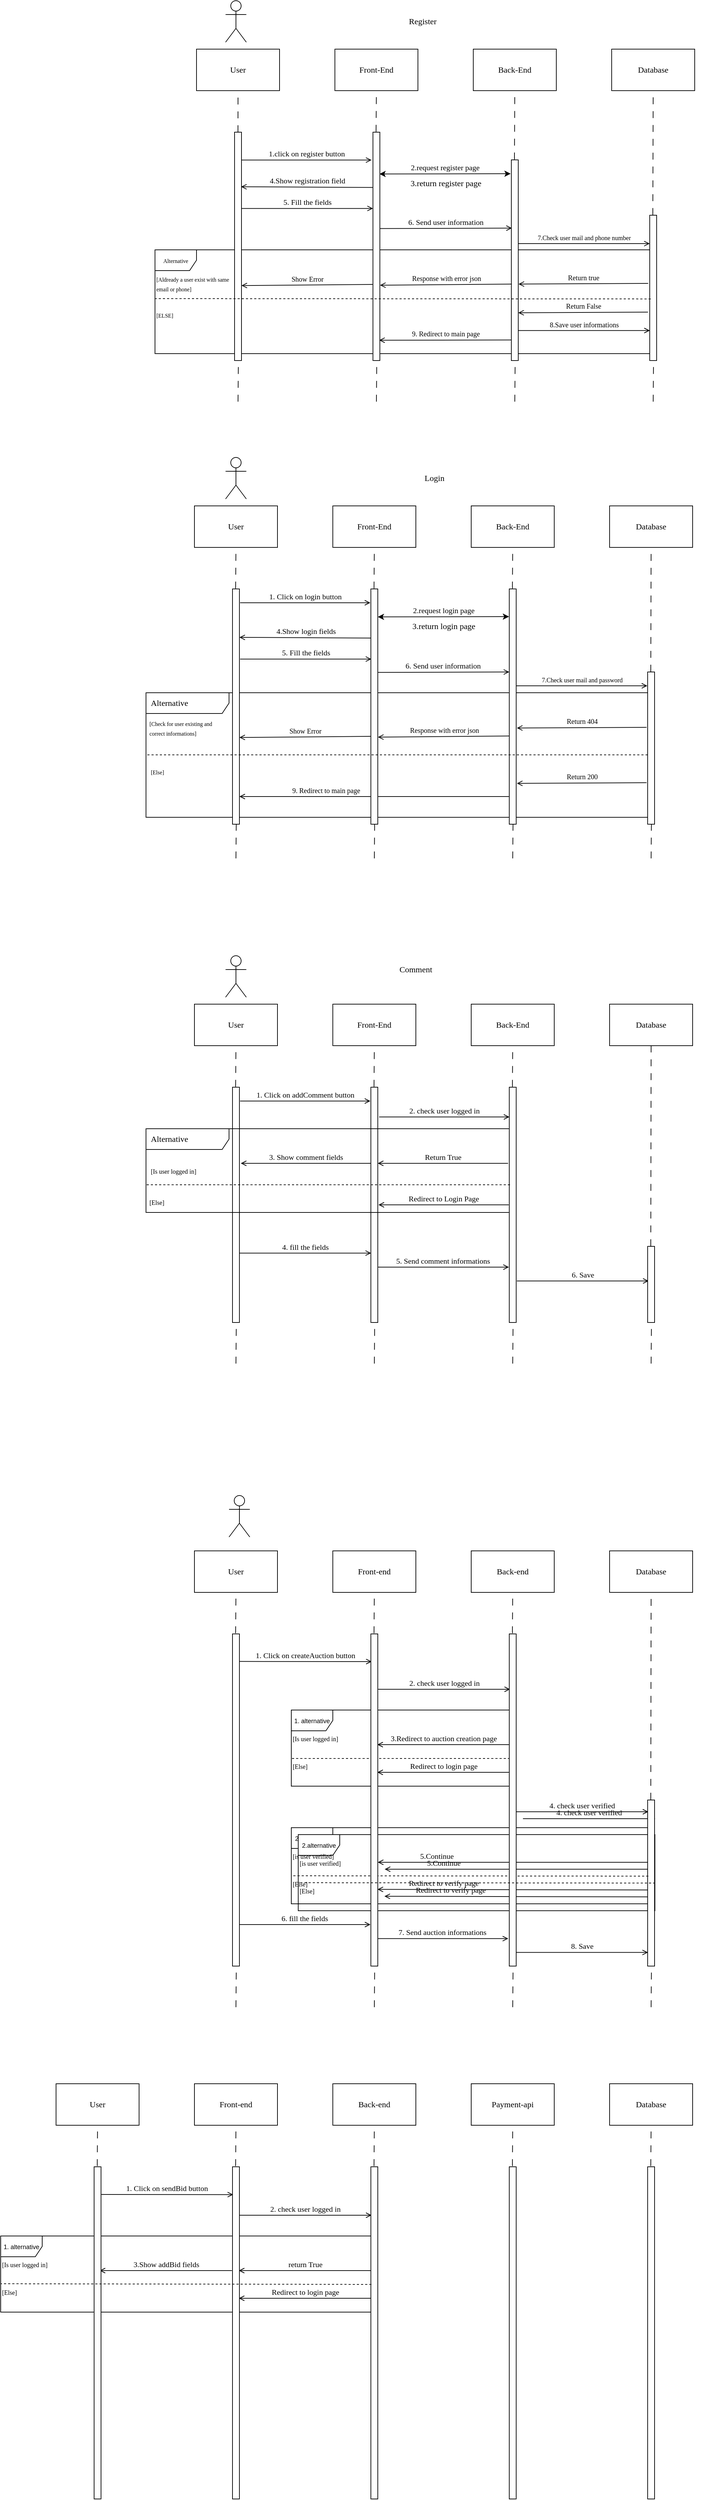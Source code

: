 <mxfile version="14.7.0" type="github">
  <diagram id="DN4aTL3SDgSUdVNVyypC" name="Page-1">
    <mxGraphModel dx="2773" dy="1765" grid="1" gridSize="10" guides="1" tooltips="1" connect="0" arrows="0" fold="1" page="1" pageScale="1" pageWidth="827" pageHeight="1169" math="0" shadow="0">
      <root>
        <mxCell id="0" />
        <mxCell id="1" parent="0" />
        <mxCell id="pibNLHYzL_vAkOEPD65m-1" value="User" style="rounded=0;whiteSpace=wrap;html=1;fontFamily=Poppins;fontSource=https%3A%2F%2Ffonts.googleapis.com%2Fcss%3Ffamily%3DPoppins;" parent="1" vertex="1">
          <mxGeometry x="-757" y="20" width="120" height="60" as="geometry" />
        </mxCell>
        <mxCell id="pibNLHYzL_vAkOEPD65m-2" value="Front-End" style="rounded=0;whiteSpace=wrap;html=1;fontFamily=Poppins;fontSource=https%3A%2F%2Ffonts.googleapis.com%2Fcss%3Ffamily%3DPoppins;" parent="1" vertex="1">
          <mxGeometry x="-557" y="20" width="120" height="60" as="geometry" />
        </mxCell>
        <mxCell id="pibNLHYzL_vAkOEPD65m-3" value="Back-End" style="rounded=0;whiteSpace=wrap;html=1;fontFamily=Poppins;fontSource=https%3A%2F%2Ffonts.googleapis.com%2Fcss%3Ffamily%3DPoppins;" parent="1" vertex="1">
          <mxGeometry x="-357" y="20" width="120" height="60" as="geometry" />
        </mxCell>
        <mxCell id="pibNLHYzL_vAkOEPD65m-4" value="Database" style="rounded=0;whiteSpace=wrap;html=1;fontFamily=Poppins;fontSource=https%3A%2F%2Ffonts.googleapis.com%2Fcss%3Ffamily%3DPoppins;" parent="1" vertex="1">
          <mxGeometry x="-157" y="20" width="120" height="60" as="geometry" />
        </mxCell>
        <mxCell id="pibNLHYzL_vAkOEPD65m-8" value="" style="endArrow=none;startArrow=none;endFill=0;startFill=0;endSize=8;html=1;verticalAlign=bottom;dashed=1;labelBackgroundColor=none;dashPattern=10 10;entryX=0.5;entryY=1;entryDx=0;entryDy=0;exitX=0.491;exitY=0;exitDx=0;exitDy=0;exitPerimeter=0;fontFamily=Poppins;fontSource=https%3A%2F%2Ffonts.googleapis.com%2Fcss%3Ffamily%3DPoppins;" parent="1" source="pibNLHYzL_vAkOEPD65m-5" target="pibNLHYzL_vAkOEPD65m-1" edge="1">
          <mxGeometry width="160" relative="1" as="geometry">
            <mxPoint x="-427" y="170" as="sourcePoint" />
            <mxPoint x="-617" y="110" as="targetPoint" />
          </mxGeometry>
        </mxCell>
        <mxCell id="pibNLHYzL_vAkOEPD65m-10" value="" style="endArrow=none;startArrow=none;endFill=0;startFill=0;endSize=8;html=1;verticalAlign=bottom;dashed=1;labelBackgroundColor=none;dashPattern=10 10;entryX=0.5;entryY=1;entryDx=0;entryDy=0;exitX=0.448;exitY=-0.002;exitDx=0;exitDy=0;exitPerimeter=0;fontFamily=Poppins;fontSource=https%3A%2F%2Ffonts.googleapis.com%2Fcss%3Ffamily%3DPoppins;" parent="1" source="pibNLHYzL_vAkOEPD65m-9" target="pibNLHYzL_vAkOEPD65m-2" edge="1">
          <mxGeometry width="160" relative="1" as="geometry">
            <mxPoint x="-487" y="120" as="sourcePoint" />
            <mxPoint x="-687" y="90" as="targetPoint" />
          </mxGeometry>
        </mxCell>
        <mxCell id="pibNLHYzL_vAkOEPD65m-12" value="1.click on register button" style="html=1;verticalAlign=bottom;labelBackgroundColor=none;endArrow=open;endFill=0;entryX=-0.208;entryY=0.122;entryDx=0;entryDy=0;entryPerimeter=0;exitX=0.971;exitY=0.122;exitDx=0;exitDy=0;exitPerimeter=0;fontFamily=Poppins;fontSource=https%3A%2F%2Ffonts.googleapis.com%2Fcss%3Ffamily%3DPoppins;" parent="1" source="pibNLHYzL_vAkOEPD65m-5" target="pibNLHYzL_vAkOEPD65m-9" edge="1">
          <mxGeometry width="160" relative="1" as="geometry">
            <mxPoint x="-467" y="200" as="sourcePoint" />
            <mxPoint x="-307" y="200" as="targetPoint" />
          </mxGeometry>
        </mxCell>
        <mxCell id="pibNLHYzL_vAkOEPD65m-13" value="2.request register page" style="endArrow=classic;html=1;rounded=0;align=center;verticalAlign=bottom;endFill=1;labelBackgroundColor=none;exitX=0.934;exitY=0.183;exitDx=0;exitDy=0;exitPerimeter=0;startArrow=classic;startFill=1;fontFamily=Poppins;fontSource=https%3A%2F%2Ffonts.googleapis.com%2Fcss%3Ffamily%3DPoppins;" parent="1" edge="1">
          <mxGeometry relative="1" as="geometry">
            <mxPoint x="-492.66" y="200.39" as="sourcePoint" />
            <mxPoint x="-303" y="200" as="targetPoint" />
          </mxGeometry>
        </mxCell>
        <mxCell id="pibNLHYzL_vAkOEPD65m-14" value="3.return register page" style="resizable=0;html=1;align=center;verticalAlign=top;labelBackgroundColor=none;fontFamily=Poppins;fontSource=https%3A%2F%2Ffonts.googleapis.com%2Fcss%3Ffamily%3DPoppins;" parent="pibNLHYzL_vAkOEPD65m-13" connectable="0" vertex="1">
          <mxGeometry relative="1" as="geometry" />
        </mxCell>
        <mxCell id="pibNLHYzL_vAkOEPD65m-16" value="" style="endArrow=none;startArrow=none;endFill=0;startFill=0;endSize=8;html=1;verticalAlign=bottom;dashed=1;labelBackgroundColor=none;dashPattern=10 10;entryX=0.5;entryY=1;entryDx=0;entryDy=0;exitX=0.448;exitY=-0.002;exitDx=0;exitDy=0;exitPerimeter=0;fontFamily=Poppins;fontSource=https%3A%2F%2Ffonts.googleapis.com%2Fcss%3Ffamily%3DPoppins;" parent="1" source="pibNLHYzL_vAkOEPD65m-15" edge="1">
          <mxGeometry width="160" relative="1" as="geometry">
            <mxPoint x="-287" y="120" as="sourcePoint" />
            <mxPoint x="-297" y="80" as="targetPoint" />
          </mxGeometry>
        </mxCell>
        <mxCell id="pibNLHYzL_vAkOEPD65m-17" value="4.Show registration field" style="html=1;verticalAlign=bottom;labelBackgroundColor=none;endArrow=open;endFill=0;fontFamily=Poppins;fontSource=https%3A%2F%2Ffonts.googleapis.com%2Fcss%3Ffamily%3DPoppins;entryX=0.935;entryY=0.239;entryDx=0;entryDy=0;entryPerimeter=0;exitX=0.082;exitY=0.242;exitDx=0;exitDy=0;exitPerimeter=0;" parent="1" source="pibNLHYzL_vAkOEPD65m-9" target="pibNLHYzL_vAkOEPD65m-5" edge="1">
          <mxGeometry width="160" relative="1" as="geometry">
            <mxPoint x="-497" y="330" as="sourcePoint" />
            <mxPoint x="-337" y="330" as="targetPoint" />
          </mxGeometry>
        </mxCell>
        <mxCell id="pibNLHYzL_vAkOEPD65m-18" value="5. Fill the fields" style="html=1;verticalAlign=bottom;labelBackgroundColor=none;endArrow=open;endFill=0;fontFamily=Poppins;fontSource=https%3A%2F%2Ffonts.googleapis.com%2Fcss%3Ffamily%3DPoppins;exitX=1.035;exitY=0.334;exitDx=0;exitDy=0;exitPerimeter=0;" parent="1" source="pibNLHYzL_vAkOEPD65m-5" target="pibNLHYzL_vAkOEPD65m-9" edge="1">
          <mxGeometry width="160" relative="1" as="geometry">
            <mxPoint x="-657" y="250" as="sourcePoint" />
            <mxPoint x="-502" y="260" as="targetPoint" />
          </mxGeometry>
        </mxCell>
        <mxCell id="pibNLHYzL_vAkOEPD65m-19" value="6. Send user information" style="html=1;verticalAlign=bottom;labelBackgroundColor=none;endArrow=open;endFill=0;fontFamily=Poppins;fontSource=https%3A%2F%2Ffonts.googleapis.com%2Fcss%3Ffamily%3DPoppins;entryX=0.082;entryY=0.42;entryDx=0;entryDy=0;entryPerimeter=0;exitX=0.982;exitY=0.422;exitDx=0;exitDy=0;exitPerimeter=0;" parent="1" edge="1">
          <mxGeometry width="160" relative="1" as="geometry">
            <mxPoint x="-492.18" y="279.26" as="sourcePoint" />
            <mxPoint x="-301.18" y="278.6" as="targetPoint" />
          </mxGeometry>
        </mxCell>
        <mxCell id="pibNLHYzL_vAkOEPD65m-21" value="" style="endArrow=none;startArrow=none;endFill=0;startFill=0;endSize=8;html=1;verticalAlign=bottom;dashed=1;labelBackgroundColor=none;dashPattern=10 10;entryX=0.5;entryY=1;entryDx=0;entryDy=0;exitX=0.448;exitY=-0.002;exitDx=0;exitDy=0;exitPerimeter=0;fontFamily=Poppins;fontSource=https%3A%2F%2Ffonts.googleapis.com%2Fcss%3Ffamily%3DPoppins;" parent="1" source="pibNLHYzL_vAkOEPD65m-20" edge="1">
          <mxGeometry width="160" relative="1" as="geometry">
            <mxPoint x="-87" y="120" as="sourcePoint" />
            <mxPoint x="-97" y="80" as="targetPoint" />
          </mxGeometry>
        </mxCell>
        <mxCell id="pibNLHYzL_vAkOEPD65m-22" value="&lt;font style=&quot;font-size: 9px&quot;&gt;7.Check user mail and phone number&lt;/font&gt;" style="html=1;verticalAlign=bottom;labelBackgroundColor=none;endArrow=open;endFill=0;fontFamily=Poppins;fontSource=https%3A%2F%2Ffonts.googleapis.com%2Fcss%3Ffamily%3DPoppins;exitX=0.95;exitY=0.488;exitDx=0;exitDy=0;exitPerimeter=0;" parent="1" edge="1">
          <mxGeometry width="160" relative="1" as="geometry">
            <mxPoint x="-292.5" y="301.04" as="sourcePoint" />
            <mxPoint x="-102" y="301.04" as="targetPoint" />
          </mxGeometry>
        </mxCell>
        <mxCell id="pibNLHYzL_vAkOEPD65m-27" value="&lt;font style=&quot;font-size: 8px&quot;&gt;Alternative&lt;/font&gt;" style="shape=umlFrame;whiteSpace=wrap;html=1;rounded=0;sketch=0;fontFamily=Poppins;fontSource=https%3A%2F%2Ffonts.googleapis.com%2Fcss%3Ffamily%3DPoppins;fillColor=none;" parent="1" vertex="1">
          <mxGeometry x="-817" y="310" width="715" height="150" as="geometry" />
        </mxCell>
        <mxCell id="pibNLHYzL_vAkOEPD65m-20" value="" style="html=1;points=[];perimeter=orthogonalPerimeter;rounded=0;sketch=0;fontFamily=Poppins;fontSource=https%3A%2F%2Ffonts.googleapis.com%2Fcss%3Ffamily%3DPoppins;" parent="1" vertex="1">
          <mxGeometry x="-102" y="260" width="10" height="210" as="geometry" />
        </mxCell>
        <mxCell id="pibNLHYzL_vAkOEPD65m-15" value="" style="html=1;points=[];perimeter=orthogonalPerimeter;rounded=0;sketch=0;fontFamily=Poppins;fontSource=https%3A%2F%2Ffonts.googleapis.com%2Fcss%3Ffamily%3DPoppins;" parent="1" vertex="1">
          <mxGeometry x="-302" y="180" width="10" height="290" as="geometry" />
        </mxCell>
        <mxCell id="pibNLHYzL_vAkOEPD65m-9" value="" style="html=1;points=[];perimeter=orthogonalPerimeter;rounded=0;sketch=0;fontFamily=Poppins;fontSource=https%3A%2F%2Ffonts.googleapis.com%2Fcss%3Ffamily%3DPoppins;" parent="1" vertex="1">
          <mxGeometry x="-502" y="140" width="10" height="330" as="geometry" />
        </mxCell>
        <mxCell id="pibNLHYzL_vAkOEPD65m-5" value="" style="html=1;points=[];perimeter=orthogonalPerimeter;rounded=0;sketch=0;fontFamily=Poppins;fontSource=https%3A%2F%2Ffonts.googleapis.com%2Fcss%3Ffamily%3DPoppins;" parent="1" vertex="1">
          <mxGeometry x="-702" y="140" width="10" height="330" as="geometry" />
        </mxCell>
        <mxCell id="pibNLHYzL_vAkOEPD65m-42" value="&lt;font size=&quot;1&quot;&gt;Return true&lt;/font&gt;" style="html=1;verticalAlign=bottom;labelBackgroundColor=none;endArrow=open;endFill=0;fontFamily=Poppins;fontSource=https%3A%2F%2Ffonts.googleapis.com%2Fcss%3Ffamily%3DPoppins;entryX=1.138;entryY=0.665;entryDx=0;entryDy=0;entryPerimeter=0;exitX=-0.118;exitY=0.662;exitDx=0;exitDy=0;exitPerimeter=0;" parent="1" edge="1">
          <mxGeometry width="160" relative="1" as="geometry">
            <mxPoint x="-104.18" y="358.46" as="sourcePoint" />
            <mxPoint x="-291.62" y="359.45" as="targetPoint" />
          </mxGeometry>
        </mxCell>
        <mxCell id="pibNLHYzL_vAkOEPD65m-43" value="&lt;font size=&quot;1&quot;&gt;Response with error json&lt;/font&gt;" style="html=1;verticalAlign=bottom;labelBackgroundColor=none;endArrow=open;endFill=0;fontFamily=Poppins;fontSource=https%3A%2F%2Ffonts.googleapis.com%2Fcss%3Ffamily%3DPoppins;entryX=1.024;entryY=0.67;entryDx=0;entryDy=0;entryPerimeter=0;exitX=0.067;exitY=0.665;exitDx=0;exitDy=0;exitPerimeter=0;" parent="1" edge="1">
          <mxGeometry width="160" relative="1" as="geometry">
            <mxPoint x="-301.33" y="359.45" as="sourcePoint" />
            <mxPoint x="-491.76" y="361.1" as="targetPoint" />
          </mxGeometry>
        </mxCell>
        <mxCell id="pibNLHYzL_vAkOEPD65m-44" value="&lt;font size=&quot;1&quot;&gt;Show Error&lt;/font&gt;" style="html=1;verticalAlign=bottom;labelBackgroundColor=none;endArrow=open;endFill=0;fontFamily=Poppins;fontSource=https%3A%2F%2Ffonts.googleapis.com%2Fcss%3Ffamily%3DPoppins;entryX=1.024;entryY=0.67;entryDx=0;entryDy=0;entryPerimeter=0;exitX=0.067;exitY=0.665;exitDx=0;exitDy=0;exitPerimeter=0;" parent="1" edge="1">
          <mxGeometry width="160" relative="1" as="geometry">
            <mxPoint x="-501.57" y="360.0" as="sourcePoint" />
            <mxPoint x="-692" y="361.65" as="targetPoint" />
          </mxGeometry>
        </mxCell>
        <mxCell id="pibNLHYzL_vAkOEPD65m-45" value="&lt;font size=&quot;1&quot;&gt;Return False&lt;/font&gt;" style="html=1;verticalAlign=bottom;labelBackgroundColor=none;endArrow=open;endFill=0;fontFamily=Poppins;fontSource=https%3A%2F%2Ffonts.googleapis.com%2Fcss%3Ffamily%3DPoppins;entryX=1.138;entryY=0.665;entryDx=0;entryDy=0;entryPerimeter=0;exitX=-0.118;exitY=0.662;exitDx=0;exitDy=0;exitPerimeter=0;" parent="1" edge="1">
          <mxGeometry width="160" relative="1" as="geometry">
            <mxPoint x="-104.56" y="400.0" as="sourcePoint" />
            <mxPoint x="-292.0" y="400.99" as="targetPoint" />
          </mxGeometry>
        </mxCell>
        <mxCell id="pibNLHYzL_vAkOEPD65m-46" value="&lt;font size=&quot;1&quot;&gt;8.Save user informations&lt;/font&gt;" style="html=1;verticalAlign=bottom;labelBackgroundColor=none;endArrow=open;endFill=0;fontFamily=Poppins;fontSource=https%3A%2F%2Ffonts.googleapis.com%2Fcss%3Ffamily%3DPoppins;entryX=0.018;entryY=0.911;entryDx=0;entryDy=0;entryPerimeter=0;" parent="1" edge="1">
          <mxGeometry width="160" relative="1" as="geometry">
            <mxPoint x="-292" y="426.63" as="sourcePoint" />
            <mxPoint x="-101.82" y="426.63" as="targetPoint" />
          </mxGeometry>
        </mxCell>
        <mxCell id="pibNLHYzL_vAkOEPD65m-47" value="&lt;font size=&quot;1&quot;&gt;9. Redirect to main page&lt;/font&gt;" style="html=1;verticalAlign=bottom;labelBackgroundColor=none;endArrow=open;endFill=0;fontFamily=Poppins;fontSource=https%3A%2F%2Ffonts.googleapis.com%2Fcss%3Ffamily%3DPoppins;entryX=0.898;entryY=0.911;entryDx=0;entryDy=0;entryPerimeter=0;exitX=0.019;exitY=0.91;exitDx=0;exitDy=0;exitPerimeter=0;" parent="1" edge="1">
          <mxGeometry width="160" relative="1" as="geometry">
            <mxPoint x="-301.81" y="440.3" as="sourcePoint" />
            <mxPoint x="-493.02" y="440.63" as="targetPoint" />
          </mxGeometry>
        </mxCell>
        <mxCell id="pibNLHYzL_vAkOEPD65m-48" value="" style="endArrow=none;startArrow=none;endFill=0;startFill=0;endSize=8;html=1;verticalAlign=bottom;dashed=1;labelBackgroundColor=none;dashPattern=10 10;entryX=0.5;entryY=1;entryDx=0;entryDy=0;exitX=0.448;exitY=-0.002;exitDx=0;exitDy=0;exitPerimeter=0;fontFamily=Poppins;fontSource=https%3A%2F%2Ffonts.googleapis.com%2Fcss%3Ffamily%3DPoppins;" parent="1" edge="1">
          <mxGeometry width="160" relative="1" as="geometry">
            <mxPoint x="-697" y="529.34" as="sourcePoint" />
            <mxPoint x="-696.48" y="470" as="targetPoint" />
          </mxGeometry>
        </mxCell>
        <mxCell id="pibNLHYzL_vAkOEPD65m-49" value="" style="endArrow=none;startArrow=none;endFill=0;startFill=0;endSize=8;html=1;verticalAlign=bottom;dashed=1;labelBackgroundColor=none;dashPattern=10 10;entryX=0.5;entryY=1;entryDx=0;entryDy=0;exitX=0.448;exitY=-0.002;exitDx=0;exitDy=0;exitPerimeter=0;fontFamily=Poppins;fontSource=https%3A%2F%2Ffonts.googleapis.com%2Fcss%3Ffamily%3DPoppins;" parent="1" edge="1">
          <mxGeometry width="160" relative="1" as="geometry">
            <mxPoint x="-497" y="529.34" as="sourcePoint" />
            <mxPoint x="-496.48" y="470" as="targetPoint" />
          </mxGeometry>
        </mxCell>
        <mxCell id="pibNLHYzL_vAkOEPD65m-50" value="" style="endArrow=none;startArrow=none;endFill=0;startFill=0;endSize=8;html=1;verticalAlign=bottom;dashed=1;labelBackgroundColor=none;dashPattern=10 10;entryX=0.5;entryY=1;entryDx=0;entryDy=0;exitX=0.448;exitY=-0.002;exitDx=0;exitDy=0;exitPerimeter=0;fontFamily=Poppins;fontSource=https%3A%2F%2Ffonts.googleapis.com%2Fcss%3Ffamily%3DPoppins;" parent="1" edge="1">
          <mxGeometry width="160" relative="1" as="geometry">
            <mxPoint x="-297" y="529.34" as="sourcePoint" />
            <mxPoint x="-296.48" y="470" as="targetPoint" />
          </mxGeometry>
        </mxCell>
        <mxCell id="pibNLHYzL_vAkOEPD65m-51" value="" style="endArrow=none;startArrow=none;endFill=0;startFill=0;endSize=8;html=1;verticalAlign=bottom;dashed=1;labelBackgroundColor=none;dashPattern=10 10;entryX=0.5;entryY=1;entryDx=0;entryDy=0;exitX=0.448;exitY=-0.002;exitDx=0;exitDy=0;exitPerimeter=0;fontFamily=Poppins;fontSource=https%3A%2F%2Ffonts.googleapis.com%2Fcss%3Ffamily%3DPoppins;" parent="1" edge="1">
          <mxGeometry width="160" relative="1" as="geometry">
            <mxPoint x="-97" y="529.34" as="sourcePoint" />
            <mxPoint x="-96.48" y="470" as="targetPoint" />
          </mxGeometry>
        </mxCell>
        <mxCell id="pibNLHYzL_vAkOEPD65m-64" value="" style="endArrow=none;startArrow=none;endFill=0;startFill=0;endSize=8;html=1;verticalAlign=bottom;dashed=1;labelBackgroundColor=none;dashPattern=10 10;entryX=0.5;entryY=1;entryDx=0;entryDy=0;exitX=0.453;exitY=-0.002;exitDx=0;exitDy=0;exitPerimeter=0;fontFamily=Poppins;fontSource=https%3A%2F%2Ffonts.googleapis.com%2Fcss%3Ffamily%3DPoppins;" parent="1" source="pibNLHYzL_vAkOEPD65m-63" target="pibNLHYzL_vAkOEPD65m-61" edge="1">
          <mxGeometry width="160" relative="1" as="geometry">
            <mxPoint x="-690.0" y="810" as="sourcePoint" />
            <mxPoint x="-689.91" y="750" as="targetPoint" />
          </mxGeometry>
        </mxCell>
        <mxCell id="pibNLHYzL_vAkOEPD65m-65" value="" style="endArrow=none;startArrow=none;endFill=0;startFill=0;endSize=8;html=1;verticalAlign=bottom;dashed=1;labelBackgroundColor=none;dashPattern=10 10;entryX=0.5;entryY=1;entryDx=0;entryDy=0;exitX=0.453;exitY=-0.002;exitDx=0;exitDy=0;exitPerimeter=0;fontFamily=Poppins;fontSource=https%3A%2F%2Ffonts.googleapis.com%2Fcss%3Ffamily%3DPoppins;" parent="1" source="pibNLHYzL_vAkOEPD65m-66" edge="1">
          <mxGeometry width="160" relative="1" as="geometry">
            <mxPoint x="-490.0" y="810" as="sourcePoint" />
            <mxPoint x="-500" y="740" as="targetPoint" />
          </mxGeometry>
        </mxCell>
        <mxCell id="pibNLHYzL_vAkOEPD65m-67" value="" style="endArrow=none;startArrow=none;endFill=0;startFill=0;endSize=8;html=1;verticalAlign=bottom;dashed=1;labelBackgroundColor=none;dashPattern=10 10;entryX=0.5;entryY=1;entryDx=0;entryDy=0;exitX=0.453;exitY=-0.002;exitDx=0;exitDy=0;exitPerimeter=0;fontFamily=Poppins;fontSource=https%3A%2F%2Ffonts.googleapis.com%2Fcss%3Ffamily%3DPoppins;" parent="1" source="pibNLHYzL_vAkOEPD65m-68" edge="1">
          <mxGeometry width="160" relative="1" as="geometry">
            <mxPoint x="-290.0" y="810" as="sourcePoint" />
            <mxPoint x="-300" y="740" as="targetPoint" />
          </mxGeometry>
        </mxCell>
        <mxCell id="pibNLHYzL_vAkOEPD65m-69" value="" style="endArrow=none;startArrow=none;endFill=0;startFill=0;endSize=8;html=1;verticalAlign=bottom;dashed=1;labelBackgroundColor=none;dashPattern=10 10;entryX=0.5;entryY=1;entryDx=0;entryDy=0;exitX=0.453;exitY=-0.002;exitDx=0;exitDy=0;exitPerimeter=0;fontFamily=Poppins;fontSource=https%3A%2F%2Ffonts.googleapis.com%2Fcss%3Ffamily%3DPoppins;" parent="1" source="pibNLHYzL_vAkOEPD65m-70" edge="1">
          <mxGeometry width="160" relative="1" as="geometry">
            <mxPoint x="-90.0" y="810" as="sourcePoint" />
            <mxPoint x="-100" y="740" as="targetPoint" />
          </mxGeometry>
        </mxCell>
        <mxCell id="pibNLHYzL_vAkOEPD65m-71" value="1. Click on login button" style="html=1;verticalAlign=bottom;labelBackgroundColor=none;endArrow=open;endFill=0;entryX=-0.208;entryY=0.122;entryDx=0;entryDy=0;entryPerimeter=0;exitX=0.971;exitY=0.122;exitDx=0;exitDy=0;exitPerimeter=0;fontFamily=Poppins;fontSource=https%3A%2F%2Ffonts.googleapis.com%2Fcss%3Ffamily%3DPoppins;" parent="1" edge="1">
          <mxGeometry width="160" relative="1" as="geometry">
            <mxPoint x="-694" y="820.0" as="sourcePoint" />
            <mxPoint x="-505.79" y="820.0" as="targetPoint" />
          </mxGeometry>
        </mxCell>
        <mxCell id="pibNLHYzL_vAkOEPD65m-72" value="2.request login page" style="endArrow=classic;html=1;rounded=0;align=center;verticalAlign=bottom;endFill=1;labelBackgroundColor=none;exitX=0.934;exitY=0.183;exitDx=0;exitDy=0;exitPerimeter=0;startArrow=classic;startFill=1;fontFamily=Poppins;fontSource=https%3A%2F%2Ffonts.googleapis.com%2Fcss%3Ffamily%3DPoppins;" parent="1" edge="1">
          <mxGeometry relative="1" as="geometry">
            <mxPoint x="-495.0" y="840.39" as="sourcePoint" />
            <mxPoint x="-305.34" y="840" as="targetPoint" />
          </mxGeometry>
        </mxCell>
        <mxCell id="pibNLHYzL_vAkOEPD65m-73" value="3.return login page" style="resizable=0;html=1;align=center;verticalAlign=top;labelBackgroundColor=none;fontFamily=Poppins;fontSource=https%3A%2F%2Ffonts.googleapis.com%2Fcss%3Ffamily%3DPoppins;" parent="pibNLHYzL_vAkOEPD65m-72" connectable="0" vertex="1">
          <mxGeometry relative="1" as="geometry" />
        </mxCell>
        <mxCell id="pibNLHYzL_vAkOEPD65m-74" value="4.Show login fields" style="html=1;verticalAlign=bottom;labelBackgroundColor=none;endArrow=open;endFill=0;fontFamily=Poppins;fontSource=https%3A%2F%2Ffonts.googleapis.com%2Fcss%3Ffamily%3DPoppins;entryX=0.935;entryY=0.239;entryDx=0;entryDy=0;entryPerimeter=0;exitX=0.082;exitY=0.242;exitDx=0;exitDy=0;exitPerimeter=0;" parent="1" edge="1">
          <mxGeometry width="160" relative="1" as="geometry">
            <mxPoint x="-503.53" y="870.99" as="sourcePoint" />
            <mxPoint x="-695.0" y="870.0" as="targetPoint" />
          </mxGeometry>
        </mxCell>
        <mxCell id="pibNLHYzL_vAkOEPD65m-75" value="5. Fill the fields" style="html=1;verticalAlign=bottom;labelBackgroundColor=none;endArrow=open;endFill=0;fontFamily=Poppins;fontSource=https%3A%2F%2Ffonts.googleapis.com%2Fcss%3Ffamily%3DPoppins;exitX=1.035;exitY=0.334;exitDx=0;exitDy=0;exitPerimeter=0;" parent="1" edge="1">
          <mxGeometry width="160" relative="1" as="geometry">
            <mxPoint x="-694.0" y="901.35" as="sourcePoint" />
            <mxPoint x="-504.35" y="901.35" as="targetPoint" />
          </mxGeometry>
        </mxCell>
        <mxCell id="pibNLHYzL_vAkOEPD65m-76" value="6. Send user information" style="html=1;verticalAlign=bottom;labelBackgroundColor=none;endArrow=open;endFill=0;fontFamily=Poppins;fontSource=https%3A%2F%2Ffonts.googleapis.com%2Fcss%3Ffamily%3DPoppins;entryX=0.082;entryY=0.42;entryDx=0;entryDy=0;entryPerimeter=0;exitX=0.982;exitY=0.422;exitDx=0;exitDy=0;exitPerimeter=0;" parent="1" edge="1">
          <mxGeometry width="160" relative="1" as="geometry">
            <mxPoint x="-496.0" y="920.66" as="sourcePoint" />
            <mxPoint x="-305.0" y="920.0" as="targetPoint" />
          </mxGeometry>
        </mxCell>
        <mxCell id="pibNLHYzL_vAkOEPD65m-77" value="&lt;font style=&quot;font-size: 9px&quot;&gt;7.Check user mail and password&lt;/font&gt;" style="html=1;verticalAlign=bottom;labelBackgroundColor=none;endArrow=open;endFill=0;fontFamily=Poppins;fontSource=https%3A%2F%2Ffonts.googleapis.com%2Fcss%3Ffamily%3DPoppins;exitX=0.95;exitY=0.488;exitDx=0;exitDy=0;exitPerimeter=0;" parent="1" edge="1">
          <mxGeometry width="160" relative="1" as="geometry">
            <mxPoint x="-296" y="940" as="sourcePoint" />
            <mxPoint x="-105.5" y="940" as="targetPoint" />
          </mxGeometry>
        </mxCell>
        <mxCell id="pibNLHYzL_vAkOEPD65m-80" value="&lt;font size=&quot;1&quot;&gt;Return 404&lt;/font&gt;" style="html=1;verticalAlign=bottom;labelBackgroundColor=none;endArrow=open;endFill=0;fontFamily=Poppins;fontSource=https%3A%2F%2Ffonts.googleapis.com%2Fcss%3Ffamily%3DPoppins;entryX=1.138;entryY=0.665;entryDx=0;entryDy=0;entryPerimeter=0;exitX=-0.118;exitY=0.662;exitDx=0;exitDy=0;exitPerimeter=0;" parent="1" edge="1">
          <mxGeometry width="160" relative="1" as="geometry">
            <mxPoint x="-106.56" y="1000.0" as="sourcePoint" />
            <mxPoint x="-294.0" y="1000.99" as="targetPoint" />
          </mxGeometry>
        </mxCell>
        <mxCell id="pibNLHYzL_vAkOEPD65m-81" value="&lt;font size=&quot;1&quot;&gt;Return 200&lt;/font&gt;" style="html=1;verticalAlign=bottom;labelBackgroundColor=none;endArrow=open;endFill=0;fontFamily=Poppins;fontSource=https%3A%2F%2Ffonts.googleapis.com%2Fcss%3Ffamily%3DPoppins;entryX=1.138;entryY=0.665;entryDx=0;entryDy=0;entryPerimeter=0;exitX=-0.118;exitY=0.662;exitDx=0;exitDy=0;exitPerimeter=0;" parent="1" edge="1">
          <mxGeometry width="160" relative="1" as="geometry">
            <mxPoint x="-106.56" y="1080" as="sourcePoint" />
            <mxPoint x="-294" y="1080.99" as="targetPoint" />
          </mxGeometry>
        </mxCell>
        <mxCell id="pibNLHYzL_vAkOEPD65m-82" value="&lt;font size=&quot;1&quot;&gt;Response with error json&lt;/font&gt;" style="html=1;verticalAlign=bottom;labelBackgroundColor=none;endArrow=open;endFill=0;fontFamily=Poppins;fontSource=https%3A%2F%2Ffonts.googleapis.com%2Fcss%3Ffamily%3DPoppins;entryX=1.024;entryY=0.67;entryDx=0;entryDy=0;entryPerimeter=0;exitX=0.067;exitY=0.665;exitDx=0;exitDy=0;exitPerimeter=0;" parent="1" edge="1">
          <mxGeometry width="160" relative="1" as="geometry">
            <mxPoint x="-304.33" y="1012.45" as="sourcePoint" />
            <mxPoint x="-494.76" y="1014.1" as="targetPoint" />
          </mxGeometry>
        </mxCell>
        <mxCell id="pibNLHYzL_vAkOEPD65m-83" value="&lt;font size=&quot;1&quot;&gt;Show Error&lt;/font&gt;" style="html=1;verticalAlign=bottom;labelBackgroundColor=none;endArrow=open;endFill=0;fontFamily=Poppins;fontSource=https%3A%2F%2Ffonts.googleapis.com%2Fcss%3Ffamily%3DPoppins;entryX=1.024;entryY=0.67;entryDx=0;entryDy=0;entryPerimeter=0;exitX=0.067;exitY=0.665;exitDx=0;exitDy=0;exitPerimeter=0;" parent="1" edge="1">
          <mxGeometry width="160" relative="1" as="geometry">
            <mxPoint x="-504.57" y="1013" as="sourcePoint" />
            <mxPoint x="-695" y="1014.65" as="targetPoint" />
          </mxGeometry>
        </mxCell>
        <mxCell id="pibNLHYzL_vAkOEPD65m-89" value="" style="endArrow=none;startArrow=none;endFill=0;startFill=0;endSize=8;html=1;verticalAlign=bottom;dashed=1;labelBackgroundColor=none;dashPattern=10 10;entryX=0.5;entryY=1;entryDx=0;entryDy=0;exitX=0.448;exitY=-0.002;exitDx=0;exitDy=0;exitPerimeter=0;fontFamily=Poppins;fontSource=https%3A%2F%2Ffonts.googleapis.com%2Fcss%3Ffamily%3DPoppins;" parent="1" edge="1">
          <mxGeometry width="160" relative="1" as="geometry">
            <mxPoint x="-100" y="1189.34" as="sourcePoint" />
            <mxPoint x="-99.48" y="1130" as="targetPoint" />
          </mxGeometry>
        </mxCell>
        <mxCell id="pibNLHYzL_vAkOEPD65m-91" value="" style="endArrow=none;startArrow=none;endFill=0;startFill=0;endSize=8;html=1;verticalAlign=bottom;dashed=1;labelBackgroundColor=none;dashPattern=10 10;entryX=0.5;entryY=1;entryDx=0;entryDy=0;exitX=0.448;exitY=-0.002;exitDx=0;exitDy=0;exitPerimeter=0;fontFamily=Poppins;fontSource=https%3A%2F%2Ffonts.googleapis.com%2Fcss%3Ffamily%3DPoppins;" parent="1" edge="1">
          <mxGeometry width="160" relative="1" as="geometry">
            <mxPoint x="-300.0" y="1189.34" as="sourcePoint" />
            <mxPoint x="-299.48" y="1130" as="targetPoint" />
          </mxGeometry>
        </mxCell>
        <mxCell id="pibNLHYzL_vAkOEPD65m-92" value="" style="endArrow=none;startArrow=none;endFill=0;startFill=0;endSize=8;html=1;verticalAlign=bottom;dashed=1;labelBackgroundColor=none;dashPattern=10 10;entryX=0.5;entryY=1;entryDx=0;entryDy=0;exitX=0.448;exitY=-0.002;exitDx=0;exitDy=0;exitPerimeter=0;fontFamily=Poppins;fontSource=https%3A%2F%2Ffonts.googleapis.com%2Fcss%3Ffamily%3DPoppins;" parent="1" edge="1">
          <mxGeometry width="160" relative="1" as="geometry">
            <mxPoint x="-500.0" y="1189.34" as="sourcePoint" />
            <mxPoint x="-499.48" y="1130" as="targetPoint" />
          </mxGeometry>
        </mxCell>
        <mxCell id="pibNLHYzL_vAkOEPD65m-93" value="" style="endArrow=none;startArrow=none;endFill=0;startFill=0;endSize=8;html=1;verticalAlign=bottom;dashed=1;labelBackgroundColor=none;dashPattern=10 10;entryX=0.5;entryY=1;entryDx=0;entryDy=0;exitX=0.448;exitY=-0.002;exitDx=0;exitDy=0;exitPerimeter=0;fontFamily=Poppins;fontSource=https%3A%2F%2Ffonts.googleapis.com%2Fcss%3Ffamily%3DPoppins;" parent="1" edge="1">
          <mxGeometry width="160" relative="1" as="geometry">
            <mxPoint x="-700.0" y="1189.34" as="sourcePoint" />
            <mxPoint x="-699.48" y="1130" as="targetPoint" />
          </mxGeometry>
        </mxCell>
        <mxCell id="pibNLHYzL_vAkOEPD65m-98" value="" style="endArrow=none;startArrow=none;endFill=0;startFill=0;endSize=8;html=1;verticalAlign=bottom;dashed=1;labelBackgroundColor=none;dashPattern=10 10;entryX=0.5;entryY=1;entryDx=0;entryDy=0;exitX=0.453;exitY=-0.002;exitDx=0;exitDy=0;exitPerimeter=0;fontFamily=Poppins;fontSource=https%3A%2F%2Ffonts.googleapis.com%2Fcss%3Ffamily%3DPoppins;" parent="1" source="pibNLHYzL_vAkOEPD65m-99" edge="1">
          <mxGeometry width="160" relative="1" as="geometry">
            <mxPoint x="-690.0" y="1530" as="sourcePoint" />
            <mxPoint x="-700" y="1460" as="targetPoint" />
          </mxGeometry>
        </mxCell>
        <mxCell id="pibNLHYzL_vAkOEPD65m-100" value="" style="endArrow=none;startArrow=none;endFill=0;startFill=0;endSize=8;html=1;verticalAlign=bottom;dashed=1;labelBackgroundColor=none;dashPattern=10 10;entryX=0.5;entryY=1;entryDx=0;entryDy=0;exitX=0.453;exitY=-0.002;exitDx=0;exitDy=0;exitPerimeter=0;fontFamily=Poppins;fontSource=https%3A%2F%2Ffonts.googleapis.com%2Fcss%3Ffamily%3DPoppins;" parent="1" source="pibNLHYzL_vAkOEPD65m-101" edge="1">
          <mxGeometry width="160" relative="1" as="geometry">
            <mxPoint x="-490.0" y="1530" as="sourcePoint" />
            <mxPoint x="-500" y="1460" as="targetPoint" />
          </mxGeometry>
        </mxCell>
        <mxCell id="pibNLHYzL_vAkOEPD65m-102" value="" style="endArrow=none;startArrow=none;endFill=0;startFill=0;endSize=8;html=1;verticalAlign=bottom;dashed=1;labelBackgroundColor=none;dashPattern=10 10;entryX=0.5;entryY=1;entryDx=0;entryDy=0;exitX=0.453;exitY=-0.002;exitDx=0;exitDy=0;exitPerimeter=0;fontFamily=Poppins;fontSource=https%3A%2F%2Ffonts.googleapis.com%2Fcss%3Ffamily%3DPoppins;" parent="1" source="pibNLHYzL_vAkOEPD65m-103" edge="1">
          <mxGeometry width="160" relative="1" as="geometry">
            <mxPoint x="-290.0" y="1530" as="sourcePoint" />
            <mxPoint x="-300" y="1460" as="targetPoint" />
          </mxGeometry>
        </mxCell>
        <mxCell id="pibNLHYzL_vAkOEPD65m-104" value="" style="endArrow=none;startArrow=none;endFill=0;startFill=0;endSize=8;html=1;verticalAlign=bottom;dashed=1;labelBackgroundColor=none;dashPattern=10 10;entryX=0.5;entryY=1;entryDx=0;entryDy=0;exitX=0.453;exitY=-0.002;exitDx=0;exitDy=0;exitPerimeter=0;fontFamily=Poppins;fontSource=https%3A%2F%2Ffonts.googleapis.com%2Fcss%3Ffamily%3DPoppins;" parent="1" source="pibNLHYzL_vAkOEPD65m-105" edge="1">
          <mxGeometry width="160" relative="1" as="geometry">
            <mxPoint x="-90.0" y="1530" as="sourcePoint" />
            <mxPoint x="-100" y="1460" as="targetPoint" />
          </mxGeometry>
        </mxCell>
        <mxCell id="pibNLHYzL_vAkOEPD65m-106" value="1. Click on addComment button" style="html=1;verticalAlign=bottom;labelBackgroundColor=none;endArrow=open;endFill=0;entryX=-0.208;entryY=0.122;entryDx=0;entryDy=0;entryPerimeter=0;exitX=0.971;exitY=0.122;exitDx=0;exitDy=0;exitPerimeter=0;fontFamily=Poppins;fontSource=https%3A%2F%2Ffonts.googleapis.com%2Fcss%3Ffamily%3DPoppins;" parent="1" edge="1">
          <mxGeometry width="160" relative="1" as="geometry">
            <mxPoint x="-694" y="1540" as="sourcePoint" />
            <mxPoint x="-505.79" y="1540" as="targetPoint" />
          </mxGeometry>
        </mxCell>
        <mxCell id="pibNLHYzL_vAkOEPD65m-108" value="2. check user logged in" style="html=1;verticalAlign=bottom;labelBackgroundColor=none;endArrow=open;endFill=0;entryX=-0.208;entryY=0.122;entryDx=0;entryDy=0;entryPerimeter=0;exitX=0.971;exitY=0.122;exitDx=0;exitDy=0;exitPerimeter=0;fontFamily=Poppins;fontSource=https%3A%2F%2Ffonts.googleapis.com%2Fcss%3Ffamily%3DPoppins;" parent="1" edge="1">
          <mxGeometry width="160" relative="1" as="geometry">
            <mxPoint x="-493" y="1563" as="sourcePoint" />
            <mxPoint x="-304.79" y="1563" as="targetPoint" />
          </mxGeometry>
        </mxCell>
        <mxCell id="pibNLHYzL_vAkOEPD65m-109" value="Return True" style="html=1;verticalAlign=bottom;labelBackgroundColor=none;endArrow=open;endFill=0;entryX=-0.208;entryY=0.122;entryDx=0;entryDy=0;entryPerimeter=0;exitX=0.971;exitY=0.122;exitDx=0;exitDy=0;exitPerimeter=0;fontFamily=Poppins;fontSource=https%3A%2F%2Ffonts.googleapis.com%2Fcss%3Ffamily%3DPoppins;" parent="1" edge="1">
          <mxGeometry width="160" relative="1" as="geometry">
            <mxPoint x="-306.79" y="1630" as="sourcePoint" />
            <mxPoint x="-495" y="1630" as="targetPoint" />
          </mxGeometry>
        </mxCell>
        <mxCell id="pibNLHYzL_vAkOEPD65m-111" value="3. Show comment fields" style="html=1;verticalAlign=bottom;labelBackgroundColor=none;endArrow=open;endFill=0;entryX=-0.208;entryY=0.122;entryDx=0;entryDy=0;entryPerimeter=0;exitX=0.971;exitY=0.122;exitDx=0;exitDy=0;exitPerimeter=0;fontFamily=Poppins;fontSource=https%3A%2F%2Ffonts.googleapis.com%2Fcss%3Ffamily%3DPoppins;" parent="1" edge="1">
          <mxGeometry width="160" relative="1" as="geometry">
            <mxPoint x="-504.79" y="1630" as="sourcePoint" />
            <mxPoint x="-693" y="1630" as="targetPoint" />
          </mxGeometry>
        </mxCell>
        <mxCell id="pibNLHYzL_vAkOEPD65m-112" value="Redirect to Login Page" style="html=1;verticalAlign=bottom;labelBackgroundColor=none;endArrow=open;endFill=0;entryX=-0.208;entryY=0.122;entryDx=0;entryDy=0;entryPerimeter=0;exitX=0.971;exitY=0.122;exitDx=0;exitDy=0;exitPerimeter=0;fontFamily=Poppins;fontSource=https%3A%2F%2Ffonts.googleapis.com%2Fcss%3Ffamily%3DPoppins;" parent="1" edge="1">
          <mxGeometry width="160" relative="1" as="geometry">
            <mxPoint x="-305.79" y="1690" as="sourcePoint" />
            <mxPoint x="-494" y="1690" as="targetPoint" />
          </mxGeometry>
        </mxCell>
        <mxCell id="pibNLHYzL_vAkOEPD65m-153" value="4. fill the fields" style="html=1;verticalAlign=bottom;labelBackgroundColor=none;endArrow=open;endFill=0;fontFamily=Poppins;fontSource=https%3A%2F%2Ffonts.googleapis.com%2Fcss%3Ffamily%3DPoppins;exitX=0.987;exitY=0.705;exitDx=0;exitDy=0;exitPerimeter=0;entryX=0.031;entryY=0.705;entryDx=0;entryDy=0;entryPerimeter=0;" parent="1" edge="1">
          <mxGeometry width="160" relative="1" as="geometry">
            <mxPoint x="-695.13" y="1759.7" as="sourcePoint" />
            <mxPoint x="-504.69" y="1759.7" as="targetPoint" />
          </mxGeometry>
        </mxCell>
        <mxCell id="pibNLHYzL_vAkOEPD65m-154" value="5. Send comment informations" style="html=1;verticalAlign=bottom;labelBackgroundColor=none;endArrow=open;endFill=0;fontFamily=Poppins;fontSource=https%3A%2F%2Ffonts.googleapis.com%2Fcss%3Ffamily%3DPoppins;exitX=0.987;exitY=0.705;exitDx=0;exitDy=0;exitPerimeter=0;entryX=0.031;entryY=0.705;entryDx=0;entryDy=0;entryPerimeter=0;" parent="1" edge="1">
          <mxGeometry width="160" relative="1" as="geometry">
            <mxPoint x="-496.0" y="1780.0" as="sourcePoint" />
            <mxPoint x="-305.56" y="1780.0" as="targetPoint" />
          </mxGeometry>
        </mxCell>
        <mxCell id="pibNLHYzL_vAkOEPD65m-155" value="6. Save" style="html=1;verticalAlign=bottom;labelBackgroundColor=none;endArrow=open;endFill=0;fontFamily=Poppins;fontSource=https%3A%2F%2Ffonts.googleapis.com%2Fcss%3Ffamily%3DPoppins;exitX=0.987;exitY=0.705;exitDx=0;exitDy=0;exitPerimeter=0;entryX=0.031;entryY=0.705;entryDx=0;entryDy=0;entryPerimeter=0;" parent="1" edge="1">
          <mxGeometry width="160" relative="1" as="geometry">
            <mxPoint x="-294" y="1800" as="sourcePoint" />
            <mxPoint x="-103.56" y="1800" as="targetPoint" />
          </mxGeometry>
        </mxCell>
        <mxCell id="pibNLHYzL_vAkOEPD65m-84" value="&lt;font size=&quot;1&quot;&gt;9. Redirect to main page&lt;/font&gt;" style="html=1;verticalAlign=bottom;labelBackgroundColor=none;endArrow=open;endFill=0;fontFamily=Poppins;fontSource=https%3A%2F%2Ffonts.googleapis.com%2Fcss%3Ffamily%3DPoppins;exitX=0.019;exitY=0.91;exitDx=0;exitDy=0;exitPerimeter=0;" parent="1" target="pibNLHYzL_vAkOEPD65m-63" edge="1">
          <mxGeometry x="0.359" width="160" relative="1" as="geometry">
            <mxPoint x="-304.79" y="1100" as="sourcePoint" />
            <mxPoint x="-496" y="1100.33" as="targetPoint" />
            <mxPoint as="offset" />
          </mxGeometry>
        </mxCell>
        <mxCell id="Ev96Ng9aH21SXM8y9sJ7-5" value="" style="endArrow=none;startArrow=none;endFill=0;startFill=0;endSize=8;html=1;verticalAlign=bottom;dashed=1;labelBackgroundColor=none;dashPattern=10 10;entryX=0.5;entryY=1;entryDx=0;entryDy=0;exitX=0.448;exitY=-0.002;exitDx=0;exitDy=0;exitPerimeter=0;fontFamily=Poppins;fontSource=https%3A%2F%2Ffonts.googleapis.com%2Fcss%3Ffamily%3DPoppins;" edge="1" parent="1">
          <mxGeometry width="160" relative="1" as="geometry">
            <mxPoint x="-700.0" y="1919.34" as="sourcePoint" />
            <mxPoint x="-699.48" y="1860" as="targetPoint" />
          </mxGeometry>
        </mxCell>
        <mxCell id="Ev96Ng9aH21SXM8y9sJ7-6" value="" style="endArrow=none;startArrow=none;endFill=0;startFill=0;endSize=8;html=1;verticalAlign=bottom;dashed=1;labelBackgroundColor=none;dashPattern=10 10;entryX=0.5;entryY=1;entryDx=0;entryDy=0;exitX=0.448;exitY=-0.002;exitDx=0;exitDy=0;exitPerimeter=0;fontFamily=Poppins;fontSource=https%3A%2F%2Ffonts.googleapis.com%2Fcss%3Ffamily%3DPoppins;" edge="1" parent="1">
          <mxGeometry width="160" relative="1" as="geometry">
            <mxPoint x="-500.0" y="1919.34" as="sourcePoint" />
            <mxPoint x="-499.48" y="1860" as="targetPoint" />
          </mxGeometry>
        </mxCell>
        <mxCell id="Ev96Ng9aH21SXM8y9sJ7-7" value="" style="endArrow=none;startArrow=none;endFill=0;startFill=0;endSize=8;html=1;verticalAlign=bottom;dashed=1;labelBackgroundColor=none;dashPattern=10 10;entryX=0.5;entryY=1;entryDx=0;entryDy=0;exitX=0.448;exitY=-0.002;exitDx=0;exitDy=0;exitPerimeter=0;fontFamily=Poppins;fontSource=https%3A%2F%2Ffonts.googleapis.com%2Fcss%3Ffamily%3DPoppins;" edge="1" parent="1">
          <mxGeometry width="160" relative="1" as="geometry">
            <mxPoint x="-300.0" y="1919.34" as="sourcePoint" />
            <mxPoint x="-299.48" y="1860" as="targetPoint" />
          </mxGeometry>
        </mxCell>
        <mxCell id="Ev96Ng9aH21SXM8y9sJ7-8" value="" style="endArrow=none;startArrow=none;endFill=0;startFill=0;endSize=8;html=1;verticalAlign=bottom;dashed=1;labelBackgroundColor=none;dashPattern=10 10;entryX=0.5;entryY=1;entryDx=0;entryDy=0;exitX=0.448;exitY=-0.002;exitDx=0;exitDy=0;exitPerimeter=0;fontFamily=Poppins;fontSource=https%3A%2F%2Ffonts.googleapis.com%2Fcss%3Ffamily%3DPoppins;" edge="1" parent="1">
          <mxGeometry width="160" relative="1" as="geometry">
            <mxPoint x="-100.0" y="1919.34" as="sourcePoint" />
            <mxPoint x="-99.48" y="1860" as="targetPoint" />
          </mxGeometry>
        </mxCell>
        <mxCell id="Ev96Ng9aH21SXM8y9sJ7-12" value="" style="endArrow=none;startArrow=none;endFill=0;startFill=0;endSize=8;html=1;verticalAlign=bottom;dashed=1;labelBackgroundColor=none;dashPattern=10 10;entryX=0.5;entryY=1;entryDx=0;entryDy=0;exitX=0.453;exitY=-0.002;exitDx=0;exitDy=0;exitPerimeter=0;fontFamily=Poppins;fontSource=https%3A%2F%2Ffonts.googleapis.com%2Fcss%3Ffamily%3DPoppins;" edge="1" source="Ev96Ng9aH21SXM8y9sJ7-11" parent="1">
          <mxGeometry width="160" relative="1" as="geometry">
            <mxPoint x="-690.0" y="2320" as="sourcePoint" />
            <mxPoint x="-700" y="2250" as="targetPoint" />
          </mxGeometry>
        </mxCell>
        <mxCell id="Ev96Ng9aH21SXM8y9sJ7-14" value="" style="endArrow=none;startArrow=none;endFill=0;startFill=0;endSize=8;html=1;verticalAlign=bottom;dashed=1;labelBackgroundColor=none;dashPattern=10 10;entryX=0.5;entryY=1;entryDx=0;entryDy=0;exitX=0.453;exitY=-0.002;exitDx=0;exitDy=0;exitPerimeter=0;fontFamily=Poppins;fontSource=https%3A%2F%2Ffonts.googleapis.com%2Fcss%3Ffamily%3DPoppins;" edge="1" source="Ev96Ng9aH21SXM8y9sJ7-16" parent="1">
          <mxGeometry width="160" relative="1" as="geometry">
            <mxPoint x="-490.0" y="2320" as="sourcePoint" />
            <mxPoint x="-500" y="2250" as="targetPoint" />
          </mxGeometry>
        </mxCell>
        <mxCell id="Ev96Ng9aH21SXM8y9sJ7-18" value="" style="endArrow=none;startArrow=none;endFill=0;startFill=0;endSize=8;html=1;verticalAlign=bottom;dashed=1;labelBackgroundColor=none;dashPattern=10 10;entryX=0.5;entryY=1;entryDx=0;entryDy=0;exitX=0.453;exitY=-0.002;exitDx=0;exitDy=0;exitPerimeter=0;fontFamily=Poppins;fontSource=https%3A%2F%2Ffonts.googleapis.com%2Fcss%3Ffamily%3DPoppins;" edge="1" source="Ev96Ng9aH21SXM8y9sJ7-20" parent="1">
          <mxGeometry width="160" relative="1" as="geometry">
            <mxPoint x="-290.0" y="2320" as="sourcePoint" />
            <mxPoint x="-300" y="2250" as="targetPoint" />
          </mxGeometry>
        </mxCell>
        <mxCell id="Ev96Ng9aH21SXM8y9sJ7-22" value="" style="endArrow=none;startArrow=none;endFill=0;startFill=0;endSize=8;html=1;verticalAlign=bottom;dashed=1;labelBackgroundColor=none;dashPattern=10 10;entryX=0.5;entryY=1;entryDx=0;entryDy=0;exitX=0.453;exitY=-0.002;exitDx=0;exitDy=0;exitPerimeter=0;fontFamily=Poppins;fontSource=https%3A%2F%2Ffonts.googleapis.com%2Fcss%3Ffamily%3DPoppins;" edge="1" source="Ev96Ng9aH21SXM8y9sJ7-24" parent="1">
          <mxGeometry width="160" relative="1" as="geometry">
            <mxPoint x="-90.0" y="2320" as="sourcePoint" />
            <mxPoint x="-100" y="2250" as="targetPoint" />
          </mxGeometry>
        </mxCell>
        <mxCell id="Ev96Ng9aH21SXM8y9sJ7-25" value="1. Click on createAuction button" style="html=1;verticalAlign=bottom;labelBackgroundColor=none;endArrow=open;endFill=0;entryX=-0.208;entryY=0.122;entryDx=0;entryDy=0;entryPerimeter=0;exitX=0.993;exitY=0.117;exitDx=0;exitDy=0;exitPerimeter=0;fontFamily=Poppins;fontSource=https%3A%2F%2Ffonts.googleapis.com%2Fcss%3Ffamily%3DPoppins;" edge="1" parent="1">
          <mxGeometry width="160" relative="1" as="geometry">
            <mxPoint x="-695.07" y="2349.78" as="sourcePoint" />
            <mxPoint x="-503.79" y="2350" as="targetPoint" />
          </mxGeometry>
        </mxCell>
        <mxCell id="Ev96Ng9aH21SXM8y9sJ7-26" value="2. check user logged in" style="html=1;verticalAlign=bottom;labelBackgroundColor=none;endArrow=open;endFill=0;entryX=-0.208;entryY=0.122;entryDx=0;entryDy=0;entryPerimeter=0;fontFamily=Poppins;fontSource=https%3A%2F%2Ffonts.googleapis.com%2Fcss%3Ffamily%3DPoppins;" edge="1" parent="1">
          <mxGeometry width="160" relative="1" as="geometry">
            <mxPoint x="-495" y="2390" as="sourcePoint" />
            <mxPoint x="-303.79" y="2390" as="targetPoint" />
          </mxGeometry>
        </mxCell>
        <mxCell id="Ev96Ng9aH21SXM8y9sJ7-27" value="&lt;font style=&quot;font-size: 9px&quot;&gt;1. alternative&lt;/font&gt;" style="shape=umlFrame;whiteSpace=wrap;html=1;" vertex="1" parent="1">
          <mxGeometry x="-620" y="2420" width="315.5" height="110" as="geometry" />
        </mxCell>
        <mxCell id="Ev96Ng9aH21SXM8y9sJ7-28" value="3.Redirect to auction creation page" style="html=1;verticalAlign=bottom;labelBackgroundColor=none;endArrow=open;endFill=0;entryX=-0.208;entryY=0.122;entryDx=0;entryDy=0;entryPerimeter=0;fontFamily=Poppins;fontSource=https%3A%2F%2Ffonts.googleapis.com%2Fcss%3Ffamily%3DPoppins;" edge="1" parent="1">
          <mxGeometry width="160" relative="1" as="geometry">
            <mxPoint x="-304.5" y="2470" as="sourcePoint" />
            <mxPoint x="-495.71" y="2470" as="targetPoint" />
          </mxGeometry>
        </mxCell>
        <mxCell id="Ev96Ng9aH21SXM8y9sJ7-29" value="Redirect to login page" style="html=1;verticalAlign=bottom;labelBackgroundColor=none;endArrow=open;endFill=0;entryX=-0.208;entryY=0.122;entryDx=0;entryDy=0;entryPerimeter=0;fontFamily=Poppins;fontSource=https%3A%2F%2Ffonts.googleapis.com%2Fcss%3Ffamily%3DPoppins;" edge="1" parent="1">
          <mxGeometry width="160" relative="1" as="geometry">
            <mxPoint x="-304.5" y="2510" as="sourcePoint" />
            <mxPoint x="-495.71" y="2510" as="targetPoint" />
          </mxGeometry>
        </mxCell>
        <mxCell id="Ev96Ng9aH21SXM8y9sJ7-36" value="4. check user verified" style="html=1;verticalAlign=bottom;labelBackgroundColor=none;endArrow=open;endFill=0;entryX=-0.208;entryY=0.122;entryDx=0;entryDy=0;entryPerimeter=0;fontFamily=Poppins;fontSource=https%3A%2F%2Ffonts.googleapis.com%2Fcss%3Ffamily%3DPoppins;" edge="1" parent="1">
          <mxGeometry width="160" relative="1" as="geometry">
            <mxPoint x="-295.21" y="2567" as="sourcePoint" />
            <mxPoint x="-104.0" y="2567" as="targetPoint" />
          </mxGeometry>
        </mxCell>
        <mxCell id="Ev96Ng9aH21SXM8y9sJ7-37" value="&lt;font style=&quot;font-size: 9px&quot;&gt;2.alternative&lt;/font&gt;" style="shape=umlFrame;whiteSpace=wrap;html=1;" vertex="1" parent="1">
          <mxGeometry x="-620" y="2590" width="515.5" height="110" as="geometry" />
        </mxCell>
        <mxCell id="Ev96Ng9aH21SXM8y9sJ7-38" value="5.Continue" style="html=1;verticalAlign=bottom;labelBackgroundColor=none;endArrow=open;endFill=0;fontFamily=Poppins;fontSource=https%3A%2F%2Ffonts.googleapis.com%2Fcss%3Ffamily%3DPoppins;" edge="1" parent="1">
          <mxGeometry x="0.565" width="160" relative="1" as="geometry">
            <mxPoint x="-104.5" y="2640" as="sourcePoint" />
            <mxPoint x="-495" y="2640" as="targetPoint" />
            <mxPoint as="offset" />
          </mxGeometry>
        </mxCell>
        <mxCell id="Ev96Ng9aH21SXM8y9sJ7-40" value="Redirect to verify page" style="html=1;verticalAlign=bottom;labelBackgroundColor=none;endArrow=open;endFill=0;fontFamily=Poppins;fontSource=https%3A%2F%2Ffonts.googleapis.com%2Fcss%3Ffamily%3DPoppins;entryX=0.96;entryY=0.769;entryDx=0;entryDy=0;entryPerimeter=0;" edge="1" parent="1">
          <mxGeometry x="0.512" width="160" relative="1" as="geometry">
            <mxPoint x="-104.5" y="2680" as="sourcePoint" />
            <mxPoint x="-495.4" y="2679.12" as="targetPoint" />
            <mxPoint as="offset" />
          </mxGeometry>
        </mxCell>
        <mxCell id="Ev96Ng9aH21SXM8y9sJ7-43" value="6. fill the fields" style="html=1;verticalAlign=bottom;labelBackgroundColor=none;endArrow=open;endFill=0;fontFamily=Poppins;fontSource=https%3A%2F%2Ffonts.googleapis.com%2Fcss%3Ffamily%3DPoppins;exitX=0.987;exitY=0.705;exitDx=0;exitDy=0;exitPerimeter=0;entryX=0.031;entryY=0.705;entryDx=0;entryDy=0;entryPerimeter=0;" edge="1" parent="1">
          <mxGeometry width="160" relative="1" as="geometry">
            <mxPoint x="-696.07" y="2730" as="sourcePoint" />
            <mxPoint x="-505.63" y="2730" as="targetPoint" />
          </mxGeometry>
        </mxCell>
        <mxCell id="Ev96Ng9aH21SXM8y9sJ7-44" value="7. Send auction informations" style="html=1;verticalAlign=bottom;labelBackgroundColor=none;endArrow=open;endFill=0;fontFamily=Poppins;fontSource=https%3A%2F%2Ffonts.googleapis.com%2Fcss%3Ffamily%3DPoppins;exitX=0.987;exitY=0.705;exitDx=0;exitDy=0;exitPerimeter=0;entryX=0.031;entryY=0.705;entryDx=0;entryDy=0;entryPerimeter=0;" edge="1" parent="1">
          <mxGeometry width="160" relative="1" as="geometry">
            <mxPoint x="-496.94" y="2750.3" as="sourcePoint" />
            <mxPoint x="-306.5" y="2750.3" as="targetPoint" />
          </mxGeometry>
        </mxCell>
        <mxCell id="Ev96Ng9aH21SXM8y9sJ7-45" value="8. Save" style="html=1;verticalAlign=bottom;labelBackgroundColor=none;endArrow=open;endFill=0;fontFamily=Poppins;fontSource=https%3A%2F%2Ffonts.googleapis.com%2Fcss%3Ffamily%3DPoppins;exitX=0.987;exitY=0.705;exitDx=0;exitDy=0;exitPerimeter=0;entryX=0.031;entryY=0.705;entryDx=0;entryDy=0;entryPerimeter=0;" edge="1" parent="1">
          <mxGeometry width="160" relative="1" as="geometry">
            <mxPoint x="-294.94" y="2770.3" as="sourcePoint" />
            <mxPoint x="-104.5" y="2770.3" as="targetPoint" />
          </mxGeometry>
        </mxCell>
        <mxCell id="Ev96Ng9aH21SXM8y9sJ7-46" value="" style="endArrow=none;startArrow=none;endFill=0;startFill=0;endSize=8;html=1;verticalAlign=bottom;dashed=1;labelBackgroundColor=none;dashPattern=10 10;entryX=0.5;entryY=1;entryDx=0;entryDy=0;exitX=0.448;exitY=-0.002;exitDx=0;exitDy=0;exitPerimeter=0;fontFamily=Poppins;fontSource=https%3A%2F%2Ffonts.googleapis.com%2Fcss%3Ffamily%3DPoppins;" edge="1" parent="1">
          <mxGeometry width="160" relative="1" as="geometry">
            <mxPoint x="-100.0" y="2849.34" as="sourcePoint" />
            <mxPoint x="-99.48" y="2790.0" as="targetPoint" />
          </mxGeometry>
        </mxCell>
        <mxCell id="Ev96Ng9aH21SXM8y9sJ7-47" value="" style="endArrow=none;startArrow=none;endFill=0;startFill=0;endSize=8;html=1;verticalAlign=bottom;dashed=1;labelBackgroundColor=none;dashPattern=10 10;entryX=0.5;entryY=1;entryDx=0;entryDy=0;exitX=0.448;exitY=-0.002;exitDx=0;exitDy=0;exitPerimeter=0;fontFamily=Poppins;fontSource=https%3A%2F%2Ffonts.googleapis.com%2Fcss%3Ffamily%3DPoppins;" edge="1" parent="1">
          <mxGeometry width="160" relative="1" as="geometry">
            <mxPoint x="-300.0" y="2849.34" as="sourcePoint" />
            <mxPoint x="-299.48" y="2790.0" as="targetPoint" />
          </mxGeometry>
        </mxCell>
        <mxCell id="Ev96Ng9aH21SXM8y9sJ7-48" value="" style="endArrow=none;startArrow=none;endFill=0;startFill=0;endSize=8;html=1;verticalAlign=bottom;dashed=1;labelBackgroundColor=none;dashPattern=10 10;entryX=0.5;entryY=1;entryDx=0;entryDy=0;exitX=0.448;exitY=-0.002;exitDx=0;exitDy=0;exitPerimeter=0;fontFamily=Poppins;fontSource=https%3A%2F%2Ffonts.googleapis.com%2Fcss%3Ffamily%3DPoppins;" edge="1" parent="1">
          <mxGeometry width="160" relative="1" as="geometry">
            <mxPoint x="-500.0" y="2849.34" as="sourcePoint" />
            <mxPoint x="-499.48" y="2790.0" as="targetPoint" />
          </mxGeometry>
        </mxCell>
        <mxCell id="Ev96Ng9aH21SXM8y9sJ7-49" value="" style="endArrow=none;startArrow=none;endFill=0;startFill=0;endSize=8;html=1;verticalAlign=bottom;dashed=1;labelBackgroundColor=none;dashPattern=10 10;entryX=0.5;entryY=1;entryDx=0;entryDy=0;exitX=0.448;exitY=-0.002;exitDx=0;exitDy=0;exitPerimeter=0;fontFamily=Poppins;fontSource=https%3A%2F%2Ffonts.googleapis.com%2Fcss%3Ffamily%3DPoppins;" edge="1" parent="1">
          <mxGeometry width="160" relative="1" as="geometry">
            <mxPoint x="-700.0" y="2849.34" as="sourcePoint" />
            <mxPoint x="-699.48" y="2790.0" as="targetPoint" />
          </mxGeometry>
        </mxCell>
        <mxCell id="Ev96Ng9aH21SXM8y9sJ7-54" value="" style="endArrow=none;startArrow=none;endFill=0;startFill=0;endSize=8;html=1;verticalAlign=bottom;dashed=1;labelBackgroundColor=none;dashPattern=10 10;entryX=0.5;entryY=1;entryDx=0;entryDy=0;exitX=0.453;exitY=-0.002;exitDx=0;exitDy=0;exitPerimeter=0;fontFamily=Poppins;fontSource=https%3A%2F%2Ffonts.googleapis.com%2Fcss%3Ffamily%3DPoppins;" edge="1" source="Ev96Ng9aH21SXM8y9sJ7-55" parent="1">
          <mxGeometry width="160" relative="1" as="geometry">
            <mxPoint x="-890.0" y="3090" as="sourcePoint" />
            <mxPoint x="-900" y="3020" as="targetPoint" />
          </mxGeometry>
        </mxCell>
        <mxCell id="Ev96Ng9aH21SXM8y9sJ7-57" value="" style="endArrow=none;startArrow=none;endFill=0;startFill=0;endSize=8;html=1;verticalAlign=bottom;dashed=1;labelBackgroundColor=none;dashPattern=10 10;entryX=0.5;entryY=1;entryDx=0;entryDy=0;exitX=0.453;exitY=-0.002;exitDx=0;exitDy=0;exitPerimeter=0;fontFamily=Poppins;fontSource=https%3A%2F%2Ffonts.googleapis.com%2Fcss%3Ffamily%3DPoppins;" edge="1" source="Ev96Ng9aH21SXM8y9sJ7-58" parent="1">
          <mxGeometry width="160" relative="1" as="geometry">
            <mxPoint x="-690.0" y="3090" as="sourcePoint" />
            <mxPoint x="-700" y="3020" as="targetPoint" />
          </mxGeometry>
        </mxCell>
        <mxCell id="Ev96Ng9aH21SXM8y9sJ7-71" value="Payment-api" style="rounded=0;whiteSpace=wrap;html=1;fontFamily=Poppins;fontSource=https%3A%2F%2Ffonts.googleapis.com%2Fcss%3Ffamily%3DPoppins;" vertex="1" parent="1">
          <mxGeometry x="-360" y="2960" width="120" height="60" as="geometry" />
        </mxCell>
        <mxCell id="Ev96Ng9aH21SXM8y9sJ7-72" value="" style="endArrow=none;startArrow=none;endFill=0;startFill=0;endSize=8;html=1;verticalAlign=bottom;dashed=1;labelBackgroundColor=none;dashPattern=10 10;entryX=0.5;entryY=1;entryDx=0;entryDy=0;exitX=0.453;exitY=-0.002;exitDx=0;exitDy=0;exitPerimeter=0;fontFamily=Poppins;fontSource=https%3A%2F%2Ffonts.googleapis.com%2Fcss%3Ffamily%3DPoppins;" edge="1" source="Ev96Ng9aH21SXM8y9sJ7-73" parent="1">
          <mxGeometry width="160" relative="1" as="geometry">
            <mxPoint x="-290.0" y="3090" as="sourcePoint" />
            <mxPoint x="-300" y="3020" as="targetPoint" />
          </mxGeometry>
        </mxCell>
        <mxCell id="Ev96Ng9aH21SXM8y9sJ7-73" value="" style="html=1;points=[];perimeter=orthogonalPerimeter;rounded=0;sketch=0;fontFamily=Poppins;fontSource=https%3A%2F%2Ffonts.googleapis.com%2Fcss%3Ffamily%3DPoppins;" vertex="1" parent="1">
          <mxGeometry x="-305" y="3080" width="10" height="480" as="geometry" />
        </mxCell>
        <mxCell id="Ev96Ng9aH21SXM8y9sJ7-74" value="Database" style="rounded=0;whiteSpace=wrap;html=1;fontFamily=Poppins;fontSource=https%3A%2F%2Ffonts.googleapis.com%2Fcss%3Ffamily%3DPoppins;" vertex="1" parent="1">
          <mxGeometry x="-160" y="2960" width="120" height="60" as="geometry" />
        </mxCell>
        <mxCell id="Ev96Ng9aH21SXM8y9sJ7-75" value="" style="endArrow=none;startArrow=none;endFill=0;startFill=0;endSize=8;html=1;verticalAlign=bottom;dashed=1;labelBackgroundColor=none;dashPattern=10 10;entryX=0.5;entryY=1;entryDx=0;entryDy=0;exitX=0.453;exitY=-0.002;exitDx=0;exitDy=0;exitPerimeter=0;fontFamily=Poppins;fontSource=https%3A%2F%2Ffonts.googleapis.com%2Fcss%3Ffamily%3DPoppins;" edge="1" source="Ev96Ng9aH21SXM8y9sJ7-76" parent="1">
          <mxGeometry width="160" relative="1" as="geometry">
            <mxPoint x="-90.0" y="3090" as="sourcePoint" />
            <mxPoint x="-100" y="3020" as="targetPoint" />
          </mxGeometry>
        </mxCell>
        <mxCell id="Ev96Ng9aH21SXM8y9sJ7-76" value="" style="html=1;points=[];perimeter=orthogonalPerimeter;rounded=0;sketch=0;fontFamily=Poppins;fontSource=https%3A%2F%2Ffonts.googleapis.com%2Fcss%3Ffamily%3DPoppins;" vertex="1" parent="1">
          <mxGeometry x="-105" y="3080" width="10" height="480" as="geometry" />
        </mxCell>
        <mxCell id="Ev96Ng9aH21SXM8y9sJ7-77" value="" style="endArrow=none;startArrow=none;endFill=0;startFill=0;endSize=8;html=1;verticalAlign=bottom;dashed=1;labelBackgroundColor=none;dashPattern=10 10;entryX=0.5;entryY=1;entryDx=0;entryDy=0;exitX=0.453;exitY=-0.002;exitDx=0;exitDy=0;exitPerimeter=0;fontFamily=Poppins;fontSource=https%3A%2F%2Ffonts.googleapis.com%2Fcss%3Ffamily%3DPoppins;" edge="1" source="Ev96Ng9aH21SXM8y9sJ7-79" parent="1">
          <mxGeometry width="160" relative="1" as="geometry">
            <mxPoint x="-490.0" y="3090" as="sourcePoint" />
            <mxPoint x="-500" y="3020" as="targetPoint" />
          </mxGeometry>
        </mxCell>
        <mxCell id="Ev96Ng9aH21SXM8y9sJ7-80" value="1. Click on sendBid button" style="html=1;verticalAlign=bottom;labelBackgroundColor=none;endArrow=open;endFill=0;entryX=-0.208;entryY=0.122;entryDx=0;entryDy=0;entryPerimeter=0;exitX=0.993;exitY=0.117;exitDx=0;exitDy=0;exitPerimeter=0;fontFamily=Poppins;fontSource=https%3A%2F%2Ffonts.googleapis.com%2Fcss%3Ffamily%3DPoppins;" edge="1" parent="1">
          <mxGeometry width="160" relative="1" as="geometry">
            <mxPoint x="-895.28" y="3120.0" as="sourcePoint" />
            <mxPoint x="-704" y="3120.22" as="targetPoint" />
          </mxGeometry>
        </mxCell>
        <mxCell id="Ev96Ng9aH21SXM8y9sJ7-87" value="&lt;font style=&quot;font-size: 9px&quot;&gt;1. alternative&lt;/font&gt;" style="shape=umlFrame;whiteSpace=wrap;html=1;" vertex="1" parent="1">
          <mxGeometry x="-1040" y="3180" width="535.29" height="110" as="geometry" />
        </mxCell>
        <mxCell id="Ev96Ng9aH21SXM8y9sJ7-88" value="2. check user logged in" style="html=1;verticalAlign=bottom;labelBackgroundColor=none;endArrow=open;endFill=0;entryX=-0.208;entryY=0.122;entryDx=0;entryDy=0;entryPerimeter=0;fontFamily=Poppins;fontSource=https%3A%2F%2Ffonts.googleapis.com%2Fcss%3Ffamily%3DPoppins;" edge="1" parent="1">
          <mxGeometry width="160" relative="1" as="geometry">
            <mxPoint x="-695.21" y="3150" as="sourcePoint" />
            <mxPoint x="-504" y="3150" as="targetPoint" />
          </mxGeometry>
        </mxCell>
        <mxCell id="Ev96Ng9aH21SXM8y9sJ7-89" value="return True" style="html=1;verticalAlign=bottom;labelBackgroundColor=none;endArrow=open;endFill=0;entryX=-0.208;entryY=0.122;entryDx=0;entryDy=0;entryPerimeter=0;fontFamily=Poppins;fontSource=https%3A%2F%2Ffonts.googleapis.com%2Fcss%3Ffamily%3DPoppins;" edge="1" parent="1">
          <mxGeometry width="160" relative="1" as="geometry">
            <mxPoint x="-504.71" y="3230" as="sourcePoint" />
            <mxPoint x="-695.92" y="3230" as="targetPoint" />
          </mxGeometry>
        </mxCell>
        <mxCell id="Ev96Ng9aH21SXM8y9sJ7-90" value="Redirect to login page" style="html=1;verticalAlign=bottom;labelBackgroundColor=none;endArrow=open;endFill=0;entryX=-0.208;entryY=0.122;entryDx=0;entryDy=0;entryPerimeter=0;fontFamily=Poppins;fontSource=https%3A%2F%2Ffonts.googleapis.com%2Fcss%3Ffamily%3DPoppins;" edge="1" parent="1">
          <mxGeometry width="160" relative="1" as="geometry">
            <mxPoint x="-504.71" y="3270" as="sourcePoint" />
            <mxPoint x="-695.92" y="3270" as="targetPoint" />
          </mxGeometry>
        </mxCell>
        <mxCell id="Ev96Ng9aH21SXM8y9sJ7-96" value="3.Show addBid fields" style="html=1;verticalAlign=bottom;labelBackgroundColor=none;endArrow=open;endFill=0;entryX=-0.208;entryY=0.122;entryDx=0;entryDy=0;entryPerimeter=0;fontFamily=Poppins;fontSource=https%3A%2F%2Ffonts.googleapis.com%2Fcss%3Ffamily%3DPoppins;" edge="1" parent="1">
          <mxGeometry width="160" relative="1" as="geometry">
            <mxPoint x="-705.79" y="3230" as="sourcePoint" />
            <mxPoint x="-897.0" y="3230" as="targetPoint" />
          </mxGeometry>
        </mxCell>
        <mxCell id="Ev96Ng9aH21SXM8y9sJ7-109" value="&lt;font style=&quot;font-size: 9px&quot;&gt;2.alternative&lt;/font&gt;" style="shape=umlFrame;whiteSpace=wrap;html=1;" vertex="1" parent="1">
          <mxGeometry x="-610" y="2600" width="515.5" height="110" as="geometry" />
        </mxCell>
        <mxCell id="Ev96Ng9aH21SXM8y9sJ7-110" value="4. check user verified" style="html=1;verticalAlign=bottom;labelBackgroundColor=none;endArrow=open;endFill=0;entryX=-0.208;entryY=0.122;entryDx=0;entryDy=0;entryPerimeter=0;fontFamily=Poppins;fontSource=https%3A%2F%2Ffonts.googleapis.com%2Fcss%3Ffamily%3DPoppins;" edge="1" parent="1">
          <mxGeometry width="160" relative="1" as="geometry">
            <mxPoint x="-285.21" y="2577" as="sourcePoint" />
            <mxPoint x="-94" y="2577" as="targetPoint" />
          </mxGeometry>
        </mxCell>
        <mxCell id="Ev96Ng9aH21SXM8y9sJ7-111" value="5.Continue" style="html=1;verticalAlign=bottom;labelBackgroundColor=none;endArrow=open;endFill=0;fontFamily=Poppins;fontSource=https%3A%2F%2Ffonts.googleapis.com%2Fcss%3Ffamily%3DPoppins;" edge="1" parent="1">
          <mxGeometry x="0.565" width="160" relative="1" as="geometry">
            <mxPoint x="-94.5" y="2650" as="sourcePoint" />
            <mxPoint x="-485" y="2650" as="targetPoint" />
            <mxPoint as="offset" />
          </mxGeometry>
        </mxCell>
        <mxCell id="Ev96Ng9aH21SXM8y9sJ7-113" value="Redirect to verify page" style="html=1;verticalAlign=bottom;labelBackgroundColor=none;endArrow=open;endFill=0;fontFamily=Poppins;fontSource=https%3A%2F%2Ffonts.googleapis.com%2Fcss%3Ffamily%3DPoppins;entryX=0.96;entryY=0.769;entryDx=0;entryDy=0;entryPerimeter=0;" edge="1" parent="1">
          <mxGeometry x="0.512" width="160" relative="1" as="geometry">
            <mxPoint x="-94.5" y="2690" as="sourcePoint" />
            <mxPoint x="-485.4" y="2689.12" as="targetPoint" />
            <mxPoint as="offset" />
          </mxGeometry>
        </mxCell>
        <mxCell id="pibNLHYzL_vAkOEPD65m-36" value="Untitled Layer" parent="0" />
        <mxCell id="pibNLHYzL_vAkOEPD65m-78" value="Alternative" style="shape=umlFrame;whiteSpace=wrap;html=1;width=120;height=30;boundedLbl=1;verticalAlign=middle;align=left;spacingLeft=5;rounded=0;sketch=0;fontFamily=Poppins;fontSource=https%3A%2F%2Ffonts.googleapis.com%2Fcss%3Ffamily%3DPoppins;fillColor=none;" parent="pibNLHYzL_vAkOEPD65m-36" vertex="1">
          <mxGeometry x="-830" y="950" width="725" height="180" as="geometry" />
        </mxCell>
        <mxCell id="pibNLHYzL_vAkOEPD65m-40" value="" style="endArrow=none;dashed=1;html=1;fontFamily=Poppins;fontSource=https%3A%2F%2Ffonts.googleapis.com%2Fcss%3Ffamily%3DPoppins;entryX=-0.001;entryY=0.63;entryDx=0;entryDy=0;entryPerimeter=0;exitX=1.002;exitY=0.633;exitDx=0;exitDy=0;exitPerimeter=0;" parent="pibNLHYzL_vAkOEPD65m-36" edge="1">
          <mxGeometry width="50" height="50" relative="1" as="geometry">
            <mxPoint x="-100.57" y="380.95" as="sourcePoint" />
            <mxPoint x="-817.715" y="380.5" as="targetPoint" />
          </mxGeometry>
        </mxCell>
        <mxCell id="pibNLHYzL_vAkOEPD65m-52" value="&lt;font style=&quot;font-size: 8px&quot;&gt;[Aldready a user exist with same email or phone]&lt;/font&gt;" style="text;html=1;strokeColor=none;fillColor=none;align=left;verticalAlign=top;whiteSpace=wrap;rounded=0;sketch=0;fontFamily=Poppins;fontSource=https%3A%2F%2Ffonts.googleapis.com%2Fcss%3Ffamily%3DPoppins;" parent="pibNLHYzL_vAkOEPD65m-36" vertex="1">
          <mxGeometry x="-817" y="338" width="110" height="40" as="geometry" />
        </mxCell>
        <mxCell id="pibNLHYzL_vAkOEPD65m-53" value="&lt;font style=&quot;font-size: 8px&quot;&gt;[ELSE]&lt;/font&gt;" style="text;html=1;strokeColor=none;fillColor=none;align=left;verticalAlign=top;whiteSpace=wrap;rounded=0;sketch=0;fontFamily=Poppins;fontSource=https%3A%2F%2Ffonts.googleapis.com%2Fcss%3Ffamily%3DPoppins;" parent="pibNLHYzL_vAkOEPD65m-36" vertex="1">
          <mxGeometry x="-817" y="390" width="90" height="40" as="geometry" />
        </mxCell>
        <mxCell id="pibNLHYzL_vAkOEPD65m-55" value="Register" style="text;html=1;strokeColor=none;fillColor=none;align=center;verticalAlign=middle;whiteSpace=wrap;rounded=0;sketch=0;fontFamily=Poppins;fontSource=https%3A%2F%2Ffonts.googleapis.com%2Fcss%3Ffamily%3DPoppins;" parent="pibNLHYzL_vAkOEPD65m-36" vertex="1">
          <mxGeometry x="-830" y="-30" width="800" height="20" as="geometry" />
        </mxCell>
        <mxCell id="pibNLHYzL_vAkOEPD65m-58" value="Database" style="rounded=0;whiteSpace=wrap;html=1;fontFamily=Poppins;fontSource=https%3A%2F%2Ffonts.googleapis.com%2Fcss%3Ffamily%3DPoppins;" parent="pibNLHYzL_vAkOEPD65m-36" vertex="1">
          <mxGeometry x="-160" y="680" width="120" height="60" as="geometry" />
        </mxCell>
        <mxCell id="pibNLHYzL_vAkOEPD65m-59" value="Back-End" style="rounded=0;whiteSpace=wrap;html=1;fontFamily=Poppins;fontSource=https%3A%2F%2Ffonts.googleapis.com%2Fcss%3Ffamily%3DPoppins;" parent="pibNLHYzL_vAkOEPD65m-36" vertex="1">
          <mxGeometry x="-360" y="680" width="120" height="60" as="geometry" />
        </mxCell>
        <mxCell id="pibNLHYzL_vAkOEPD65m-60" value="Front-End" style="rounded=0;whiteSpace=wrap;html=1;fontFamily=Poppins;fontSource=https%3A%2F%2Ffonts.googleapis.com%2Fcss%3Ffamily%3DPoppins;" parent="pibNLHYzL_vAkOEPD65m-36" vertex="1">
          <mxGeometry x="-560" y="680" width="120" height="60" as="geometry" />
        </mxCell>
        <mxCell id="pibNLHYzL_vAkOEPD65m-61" value="User" style="rounded=0;whiteSpace=wrap;html=1;fontFamily=Poppins;fontSource=https%3A%2F%2Ffonts.googleapis.com%2Fcss%3Ffamily%3DPoppins;" parent="pibNLHYzL_vAkOEPD65m-36" vertex="1">
          <mxGeometry x="-760" y="680" width="120" height="60" as="geometry" />
        </mxCell>
        <mxCell id="pibNLHYzL_vAkOEPD65m-62" value="" style="shape=umlActor;verticalLabelPosition=bottom;verticalAlign=top;html=1;rounded=0;sketch=0;fontFamily=Poppins;fontSource=https%3A%2F%2Ffonts.googleapis.com%2Fcss%3Ffamily%3DPoppins;fillColor=none;align=left;" parent="pibNLHYzL_vAkOEPD65m-36" vertex="1">
          <mxGeometry x="-715" y="-50" width="30" height="60" as="geometry" />
        </mxCell>
        <mxCell id="pibNLHYzL_vAkOEPD65m-63" value="" style="html=1;points=[];perimeter=orthogonalPerimeter;rounded=0;sketch=0;fontFamily=Poppins;fontSource=https%3A%2F%2Ffonts.googleapis.com%2Fcss%3Ffamily%3DPoppins;" parent="pibNLHYzL_vAkOEPD65m-36" vertex="1">
          <mxGeometry x="-705" y="800" width="10" height="340" as="geometry" />
        </mxCell>
        <mxCell id="pibNLHYzL_vAkOEPD65m-66" value="" style="html=1;points=[];perimeter=orthogonalPerimeter;rounded=0;sketch=0;fontFamily=Poppins;fontSource=https%3A%2F%2Ffonts.googleapis.com%2Fcss%3Ffamily%3DPoppins;" parent="pibNLHYzL_vAkOEPD65m-36" vertex="1">
          <mxGeometry x="-505" y="800" width="10" height="340" as="geometry" />
        </mxCell>
        <mxCell id="pibNLHYzL_vAkOEPD65m-68" value="" style="html=1;points=[];perimeter=orthogonalPerimeter;rounded=0;sketch=0;fontFamily=Poppins;fontSource=https%3A%2F%2Ffonts.googleapis.com%2Fcss%3Ffamily%3DPoppins;" parent="pibNLHYzL_vAkOEPD65m-36" vertex="1">
          <mxGeometry x="-305" y="800" width="10" height="340" as="geometry" />
        </mxCell>
        <mxCell id="pibNLHYzL_vAkOEPD65m-70" value="" style="html=1;points=[];perimeter=orthogonalPerimeter;rounded=0;sketch=0;fontFamily=Poppins;fontSource=https%3A%2F%2Ffonts.googleapis.com%2Fcss%3Ffamily%3DPoppins;" parent="pibNLHYzL_vAkOEPD65m-36" vertex="1">
          <mxGeometry x="-105" y="920" width="10" height="220" as="geometry" />
        </mxCell>
        <mxCell id="pibNLHYzL_vAkOEPD65m-79" value="" style="endArrow=none;dashed=1;html=1;fontFamily=Poppins;fontSource=https%3A%2F%2Ffonts.googleapis.com%2Fcss%3Ffamily%3DPoppins;entryX=-0.001;entryY=0.63;entryDx=0;entryDy=0;entryPerimeter=0;" parent="pibNLHYzL_vAkOEPD65m-36" source="pibNLHYzL_vAkOEPD65m-70" edge="1">
          <mxGeometry width="50" height="50" relative="1" as="geometry">
            <mxPoint x="-112.85" y="1040.16" as="sourcePoint" />
            <mxPoint x="-829.995" y="1039.71" as="targetPoint" />
          </mxGeometry>
        </mxCell>
        <mxCell id="pibNLHYzL_vAkOEPD65m-85" value="&lt;span style=&quot;font-size: 8px&quot;&gt;[Check for user existing and correct informations]&lt;/span&gt;" style="text;html=1;strokeColor=none;fillColor=none;align=left;verticalAlign=top;whiteSpace=wrap;rounded=0;sketch=0;fontFamily=Poppins;fontSource=https%3A%2F%2Ffonts.googleapis.com%2Fcss%3Ffamily%3DPoppins;" parent="pibNLHYzL_vAkOEPD65m-36" vertex="1">
          <mxGeometry x="-827" y="980" width="110" height="40" as="geometry" />
        </mxCell>
        <mxCell id="pibNLHYzL_vAkOEPD65m-86" value="&lt;span style=&quot;font-size: 8px&quot;&gt;[Else]&lt;/span&gt;" style="text;html=1;strokeColor=none;fillColor=none;align=left;verticalAlign=top;whiteSpace=wrap;rounded=0;sketch=0;fontFamily=Poppins;fontSource=https%3A%2F%2Ffonts.googleapis.com%2Fcss%3Ffamily%3DPoppins;" parent="pibNLHYzL_vAkOEPD65m-36" vertex="1">
          <mxGeometry x="-825" y="1050" width="110" height="40" as="geometry" />
        </mxCell>
        <mxCell id="pibNLHYzL_vAkOEPD65m-87" value="" style="shape=umlActor;verticalLabelPosition=bottom;verticalAlign=top;html=1;rounded=0;sketch=0;fontFamily=Poppins;fontSource=https%3A%2F%2Ffonts.googleapis.com%2Fcss%3Ffamily%3DPoppins;fillColor=none;align=left;" parent="pibNLHYzL_vAkOEPD65m-36" vertex="1">
          <mxGeometry x="-715" y="610" width="30" height="60" as="geometry" />
        </mxCell>
        <mxCell id="pibNLHYzL_vAkOEPD65m-88" value="Login" style="text;html=1;strokeColor=none;fillColor=none;align=center;verticalAlign=middle;whiteSpace=wrap;rounded=0;sketch=0;fontFamily=Poppins;fontSource=https%3A%2F%2Ffonts.googleapis.com%2Fcss%3Ffamily%3DPoppins;" parent="pibNLHYzL_vAkOEPD65m-36" vertex="1">
          <mxGeometry x="-813" y="630" width="800" height="20" as="geometry" />
        </mxCell>
        <mxCell id="pibNLHYzL_vAkOEPD65m-94" value="User" style="rounded=0;whiteSpace=wrap;html=1;fontFamily=Poppins;fontSource=https%3A%2F%2Ffonts.googleapis.com%2Fcss%3Ffamily%3DPoppins;" parent="pibNLHYzL_vAkOEPD65m-36" vertex="1">
          <mxGeometry x="-760" y="1400" width="120" height="60" as="geometry" />
        </mxCell>
        <mxCell id="pibNLHYzL_vAkOEPD65m-95" value="Front-End" style="rounded=0;whiteSpace=wrap;html=1;fontFamily=Poppins;fontSource=https%3A%2F%2Ffonts.googleapis.com%2Fcss%3Ffamily%3DPoppins;" parent="pibNLHYzL_vAkOEPD65m-36" vertex="1">
          <mxGeometry x="-560" y="1400" width="120" height="60" as="geometry" />
        </mxCell>
        <mxCell id="pibNLHYzL_vAkOEPD65m-96" value="Back-End" style="rounded=0;whiteSpace=wrap;html=1;fontFamily=Poppins;fontSource=https%3A%2F%2Ffonts.googleapis.com%2Fcss%3Ffamily%3DPoppins;" parent="pibNLHYzL_vAkOEPD65m-36" vertex="1">
          <mxGeometry x="-360" y="1400" width="120" height="60" as="geometry" />
        </mxCell>
        <mxCell id="pibNLHYzL_vAkOEPD65m-97" value="Database" style="rounded=0;whiteSpace=wrap;html=1;fontFamily=Poppins;fontSource=https%3A%2F%2Ffonts.googleapis.com%2Fcss%3Ffamily%3DPoppins;" parent="pibNLHYzL_vAkOEPD65m-36" vertex="1">
          <mxGeometry x="-160" y="1400" width="120" height="60" as="geometry" />
        </mxCell>
        <mxCell id="pibNLHYzL_vAkOEPD65m-99" value="" style="html=1;points=[];perimeter=orthogonalPerimeter;rounded=0;sketch=0;fontFamily=Poppins;fontSource=https%3A%2F%2Ffonts.googleapis.com%2Fcss%3Ffamily%3DPoppins;" parent="pibNLHYzL_vAkOEPD65m-36" vertex="1">
          <mxGeometry x="-705" y="1520" width="10" height="340" as="geometry" />
        </mxCell>
        <mxCell id="pibNLHYzL_vAkOEPD65m-101" value="" style="html=1;points=[];perimeter=orthogonalPerimeter;rounded=0;sketch=0;fontFamily=Poppins;fontSource=https%3A%2F%2Ffonts.googleapis.com%2Fcss%3Ffamily%3DPoppins;" parent="pibNLHYzL_vAkOEPD65m-36" vertex="1">
          <mxGeometry x="-505" y="1520" width="10" height="340" as="geometry" />
        </mxCell>
        <mxCell id="pibNLHYzL_vAkOEPD65m-103" value="" style="html=1;points=[];perimeter=orthogonalPerimeter;rounded=0;sketch=0;fontFamily=Poppins;fontSource=https%3A%2F%2Ffonts.googleapis.com%2Fcss%3Ffamily%3DPoppins;" parent="pibNLHYzL_vAkOEPD65m-36" vertex="1">
          <mxGeometry x="-305" y="1520" width="10" height="340" as="geometry" />
        </mxCell>
        <mxCell id="pibNLHYzL_vAkOEPD65m-105" value="" style="html=1;points=[];perimeter=orthogonalPerimeter;rounded=0;sketch=0;fontFamily=Poppins;fontSource=https%3A%2F%2Ffonts.googleapis.com%2Fcss%3Ffamily%3DPoppins;" parent="pibNLHYzL_vAkOEPD65m-36" vertex="1">
          <mxGeometry x="-105" y="1750" width="10" height="110" as="geometry" />
        </mxCell>
        <mxCell id="pibNLHYzL_vAkOEPD65m-113" value="Alternative" style="shape=umlFrame;whiteSpace=wrap;html=1;width=120;height=30;boundedLbl=1;verticalAlign=middle;align=left;spacingLeft=5;rounded=0;sketch=0;fontFamily=Poppins;fontSource=https%3A%2F%2Ffonts.googleapis.com%2Fcss%3Ffamily%3DPoppins;fillColor=none;" parent="pibNLHYzL_vAkOEPD65m-36" vertex="1">
          <mxGeometry x="-830" y="1580" width="525" height="121" as="geometry" />
        </mxCell>
        <mxCell id="pibNLHYzL_vAkOEPD65m-114" value="" style="endArrow=none;dashed=1;html=1;fontFamily=Poppins;fontSource=https%3A%2F%2Ffonts.googleapis.com%2Fcss%3Ffamily%3DPoppins;entryX=-0.001;entryY=0.63;entryDx=0;entryDy=0;entryPerimeter=0;" parent="pibNLHYzL_vAkOEPD65m-36" edge="1">
          <mxGeometry width="50" height="50" relative="1" as="geometry">
            <mxPoint x="-304" y="1661" as="sourcePoint" />
            <mxPoint x="-830" y="1661" as="targetPoint" />
          </mxGeometry>
        </mxCell>
        <mxCell id="pibNLHYzL_vAkOEPD65m-115" value="[Is user logged in]" style="text;html=1;strokeColor=none;fillColor=none;align=left;verticalAlign=top;whiteSpace=wrap;rounded=0;sketch=0;fontFamily=Poppins;fontSource=https%3A%2F%2Ffonts.googleapis.com%2Fcss%3Ffamily%3DPoppins;fontSize=9;" parent="pibNLHYzL_vAkOEPD65m-36" vertex="1">
          <mxGeometry x="-825" y="1630" width="105" height="30" as="geometry" />
        </mxCell>
        <mxCell id="pibNLHYzL_vAkOEPD65m-116" value="[Else]" style="text;html=1;strokeColor=none;fillColor=none;align=left;verticalAlign=top;whiteSpace=wrap;rounded=0;sketch=0;fontFamily=Poppins;fontSource=https%3A%2F%2Ffonts.googleapis.com%2Fcss%3Ffamily%3DPoppins;fontSize=9;" parent="pibNLHYzL_vAkOEPD65m-36" vertex="1">
          <mxGeometry x="-827" y="1675" width="105" height="30" as="geometry" />
        </mxCell>
        <mxCell id="pibNLHYzL_vAkOEPD65m-156" value="Comment" style="text;html=1;strokeColor=none;fillColor=none;align=center;verticalAlign=middle;whiteSpace=wrap;rounded=0;sketch=0;fontFamily=Poppins;fontSource=https%3A%2F%2Ffonts.googleapis.com%2Fcss%3Ffamily%3DPoppins;" parent="pibNLHYzL_vAkOEPD65m-36" vertex="1">
          <mxGeometry x="-840" y="1340" width="800" height="20" as="geometry" />
        </mxCell>
        <mxCell id="pibNLHYzL_vAkOEPD65m-157" value="" style="shape=umlActor;verticalLabelPosition=bottom;verticalAlign=top;html=1;rounded=0;sketch=0;fontFamily=Poppins;fontSource=https%3A%2F%2Ffonts.googleapis.com%2Fcss%3Ffamily%3DPoppins;fillColor=none;align=left;" parent="pibNLHYzL_vAkOEPD65m-36" vertex="1">
          <mxGeometry x="-715" y="1330" width="30" height="60" as="geometry" />
        </mxCell>
        <mxCell id="Ev96Ng9aH21SXM8y9sJ7-1" value="User" style="rounded=0;whiteSpace=wrap;html=1;fontFamily=Poppins;fontSource=https%3A%2F%2Ffonts.googleapis.com%2Fcss%3Ffamily%3DPoppins;" vertex="1" parent="pibNLHYzL_vAkOEPD65m-36">
          <mxGeometry x="-760" y="2190" width="120" height="60" as="geometry" />
        </mxCell>
        <mxCell id="Ev96Ng9aH21SXM8y9sJ7-15" value="Front-end" style="rounded=0;whiteSpace=wrap;html=1;fontFamily=Poppins;fontSource=https%3A%2F%2Ffonts.googleapis.com%2Fcss%3Ffamily%3DPoppins;" vertex="1" parent="pibNLHYzL_vAkOEPD65m-36">
          <mxGeometry x="-560" y="2190" width="120" height="60" as="geometry" />
        </mxCell>
        <mxCell id="Ev96Ng9aH21SXM8y9sJ7-19" value="Back-end" style="rounded=0;whiteSpace=wrap;html=1;fontFamily=Poppins;fontSource=https%3A%2F%2Ffonts.googleapis.com%2Fcss%3Ffamily%3DPoppins;" vertex="1" parent="pibNLHYzL_vAkOEPD65m-36">
          <mxGeometry x="-360" y="2190" width="120" height="60" as="geometry" />
        </mxCell>
        <mxCell id="Ev96Ng9aH21SXM8y9sJ7-23" value="Database" style="rounded=0;whiteSpace=wrap;html=1;fontFamily=Poppins;fontSource=https%3A%2F%2Ffonts.googleapis.com%2Fcss%3Ffamily%3DPoppins;" vertex="1" parent="pibNLHYzL_vAkOEPD65m-36">
          <mxGeometry x="-160" y="2190" width="120" height="60" as="geometry" />
        </mxCell>
        <mxCell id="Ev96Ng9aH21SXM8y9sJ7-24" value="" style="html=1;points=[];perimeter=orthogonalPerimeter;rounded=0;sketch=0;fontFamily=Poppins;fontSource=https%3A%2F%2Ffonts.googleapis.com%2Fcss%3Ffamily%3DPoppins;" vertex="1" parent="pibNLHYzL_vAkOEPD65m-36">
          <mxGeometry x="-105" y="2550" width="10" height="240" as="geometry" />
        </mxCell>
        <mxCell id="Ev96Ng9aH21SXM8y9sJ7-30" value="" style="endArrow=none;dashed=1;html=1;fontFamily=Poppins;fontSource=https%3A%2F%2Ffonts.googleapis.com%2Fcss%3Ffamily%3DPoppins;" edge="1" parent="pibNLHYzL_vAkOEPD65m-36">
          <mxGeometry width="50" height="50" relative="1" as="geometry">
            <mxPoint x="-304" y="2490" as="sourcePoint" />
            <mxPoint x="-620" y="2490" as="targetPoint" />
          </mxGeometry>
        </mxCell>
        <mxCell id="Ev96Ng9aH21SXM8y9sJ7-33" value="[Is user logged in]" style="text;html=1;strokeColor=none;fillColor=none;align=left;verticalAlign=top;whiteSpace=wrap;rounded=0;sketch=0;fontFamily=Poppins;fontSource=https%3A%2F%2Ffonts.googleapis.com%2Fcss%3Ffamily%3DPoppins;fontSize=9;" vertex="1" parent="pibNLHYzL_vAkOEPD65m-36">
          <mxGeometry x="-620" y="2450" width="105" height="30" as="geometry" />
        </mxCell>
        <mxCell id="Ev96Ng9aH21SXM8y9sJ7-34" value="[Else]" style="text;html=1;strokeColor=none;fillColor=none;align=left;verticalAlign=top;whiteSpace=wrap;rounded=0;sketch=0;fontFamily=Poppins;fontSource=https%3A%2F%2Ffonts.googleapis.com%2Fcss%3Ffamily%3DPoppins;fontSize=9;" vertex="1" parent="pibNLHYzL_vAkOEPD65m-36">
          <mxGeometry x="-620" y="2490" width="105" height="30" as="geometry" />
        </mxCell>
        <mxCell id="Ev96Ng9aH21SXM8y9sJ7-39" value="" style="endArrow=none;dashed=1;html=1;fontFamily=Poppins;fontSource=https%3A%2F%2Ffonts.googleapis.com%2Fcss%3Ffamily%3DPoppins;entryX=0.001;entryY=-0.016;entryDx=0;entryDy=0;entryPerimeter=0;" edge="1" parent="pibNLHYzL_vAkOEPD65m-36">
          <mxGeometry width="50" height="50" relative="1" as="geometry">
            <mxPoint x="-104" y="2660" as="sourcePoint" />
            <mxPoint x="-619.895" y="2659.52" as="targetPoint" />
          </mxGeometry>
        </mxCell>
        <mxCell id="Ev96Ng9aH21SXM8y9sJ7-41" value="[is user verified]" style="text;html=1;strokeColor=none;fillColor=none;align=left;verticalAlign=top;whiteSpace=wrap;rounded=0;sketch=0;fontFamily=Poppins;fontSource=https%3A%2F%2Ffonts.googleapis.com%2Fcss%3Ffamily%3DPoppins;fontSize=9;" vertex="1" parent="pibNLHYzL_vAkOEPD65m-36">
          <mxGeometry x="-620" y="2620" width="105" height="30" as="geometry" />
        </mxCell>
        <mxCell id="Ev96Ng9aH21SXM8y9sJ7-42" value="[Else]" style="text;html=1;strokeColor=none;fillColor=none;align=left;verticalAlign=top;whiteSpace=wrap;rounded=0;sketch=0;fontFamily=Poppins;fontSource=https%3A%2F%2Ffonts.googleapis.com%2Fcss%3Ffamily%3DPoppins;fontSize=9;" vertex="1" parent="pibNLHYzL_vAkOEPD65m-36">
          <mxGeometry x="-620" y="2660" width="105" height="30" as="geometry" />
        </mxCell>
        <mxCell id="Ev96Ng9aH21SXM8y9sJ7-50" value="" style="shape=umlActor;verticalLabelPosition=bottom;verticalAlign=top;html=1;rounded=0;sketch=0;fontFamily=Poppins;fontSource=https%3A%2F%2Ffonts.googleapis.com%2Fcss%3Ffamily%3DPoppins;fillColor=none;align=left;" vertex="1" parent="pibNLHYzL_vAkOEPD65m-36">
          <mxGeometry x="-710" y="2110" width="30" height="60" as="geometry" />
        </mxCell>
        <mxCell id="Ev96Ng9aH21SXM8y9sJ7-53" value="User" style="rounded=0;whiteSpace=wrap;html=1;fontFamily=Poppins;fontSource=https%3A%2F%2Ffonts.googleapis.com%2Fcss%3Ffamily%3DPoppins;" vertex="1" parent="pibNLHYzL_vAkOEPD65m-36">
          <mxGeometry x="-960" y="2960" width="120" height="60" as="geometry" />
        </mxCell>
        <mxCell id="Ev96Ng9aH21SXM8y9sJ7-55" value="" style="html=1;points=[];perimeter=orthogonalPerimeter;rounded=0;sketch=0;fontFamily=Poppins;fontSource=https%3A%2F%2Ffonts.googleapis.com%2Fcss%3Ffamily%3DPoppins;" vertex="1" parent="pibNLHYzL_vAkOEPD65m-36">
          <mxGeometry x="-905" y="3080" width="10" height="480" as="geometry" />
        </mxCell>
        <mxCell id="Ev96Ng9aH21SXM8y9sJ7-56" value="Front-end" style="rounded=0;whiteSpace=wrap;html=1;fontFamily=Poppins;fontSource=https%3A%2F%2Ffonts.googleapis.com%2Fcss%3Ffamily%3DPoppins;" vertex="1" parent="pibNLHYzL_vAkOEPD65m-36">
          <mxGeometry x="-760" y="2960" width="120" height="60" as="geometry" />
        </mxCell>
        <mxCell id="Ev96Ng9aH21SXM8y9sJ7-58" value="" style="html=1;points=[];perimeter=orthogonalPerimeter;rounded=0;sketch=0;fontFamily=Poppins;fontSource=https%3A%2F%2Ffonts.googleapis.com%2Fcss%3Ffamily%3DPoppins;" vertex="1" parent="pibNLHYzL_vAkOEPD65m-36">
          <mxGeometry x="-705" y="3080" width="10" height="480" as="geometry" />
        </mxCell>
        <mxCell id="Ev96Ng9aH21SXM8y9sJ7-78" value="Back-end" style="rounded=0;whiteSpace=wrap;html=1;fontFamily=Poppins;fontSource=https%3A%2F%2Ffonts.googleapis.com%2Fcss%3Ffamily%3DPoppins;" vertex="1" parent="pibNLHYzL_vAkOEPD65m-36">
          <mxGeometry x="-560" y="2960" width="120" height="60" as="geometry" />
        </mxCell>
        <mxCell id="Ev96Ng9aH21SXM8y9sJ7-79" value="" style="html=1;points=[];perimeter=orthogonalPerimeter;rounded=0;sketch=0;fontFamily=Poppins;fontSource=https%3A%2F%2Ffonts.googleapis.com%2Fcss%3Ffamily%3DPoppins;" vertex="1" parent="pibNLHYzL_vAkOEPD65m-36">
          <mxGeometry x="-505" y="3080" width="10" height="480" as="geometry" />
        </mxCell>
        <mxCell id="Ev96Ng9aH21SXM8y9sJ7-91" value="[Else]" style="text;html=1;strokeColor=none;fillColor=none;align=left;verticalAlign=top;whiteSpace=wrap;rounded=0;sketch=0;fontFamily=Poppins;fontSource=https%3A%2F%2Ffonts.googleapis.com%2Fcss%3Ffamily%3DPoppins;fontSize=9;" vertex="1" parent="pibNLHYzL_vAkOEPD65m-36">
          <mxGeometry x="-1040" y="3250" width="105" height="30" as="geometry" />
        </mxCell>
        <mxCell id="Ev96Ng9aH21SXM8y9sJ7-92" value="[Is user logged in]" style="text;html=1;strokeColor=none;fillColor=none;align=left;verticalAlign=top;whiteSpace=wrap;rounded=0;sketch=0;fontFamily=Poppins;fontSource=https%3A%2F%2Ffonts.googleapis.com%2Fcss%3Ffamily%3DPoppins;fontSize=9;" vertex="1" parent="pibNLHYzL_vAkOEPD65m-36">
          <mxGeometry x="-1040" y="3210" width="105" height="30" as="geometry" />
        </mxCell>
        <mxCell id="Ev96Ng9aH21SXM8y9sJ7-93" value="" style="endArrow=none;dashed=1;html=1;fontFamily=Poppins;fontSource=https%3A%2F%2Ffonts.googleapis.com%2Fcss%3Ffamily%3DPoppins;" edge="1" parent="pibNLHYzL_vAkOEPD65m-36">
          <mxGeometry width="50" height="50" relative="1" as="geometry">
            <mxPoint x="-504.21" y="3250" as="sourcePoint" />
            <mxPoint x="-1040" y="3249" as="targetPoint" />
          </mxGeometry>
        </mxCell>
        <mxCell id="Ev96Ng9aH21SXM8y9sJ7-94" value="" style="group" vertex="1" connectable="0" parent="pibNLHYzL_vAkOEPD65m-36">
          <mxGeometry x="-705" y="2310" width="410" height="480" as="geometry" />
        </mxCell>
        <mxCell id="Ev96Ng9aH21SXM8y9sJ7-20" value="" style="html=1;points=[];perimeter=orthogonalPerimeter;rounded=0;sketch=0;fontFamily=Poppins;fontSource=https%3A%2F%2Ffonts.googleapis.com%2Fcss%3Ffamily%3DPoppins;" vertex="1" parent="Ev96Ng9aH21SXM8y9sJ7-94">
          <mxGeometry x="400" width="10" height="480" as="geometry" />
        </mxCell>
        <mxCell id="Ev96Ng9aH21SXM8y9sJ7-11" value="" style="html=1;points=[];perimeter=orthogonalPerimeter;rounded=0;sketch=0;fontFamily=Poppins;fontSource=https%3A%2F%2Ffonts.googleapis.com%2Fcss%3Ffamily%3DPoppins;" vertex="1" parent="Ev96Ng9aH21SXM8y9sJ7-94">
          <mxGeometry width="10" height="480" as="geometry" />
        </mxCell>
        <mxCell id="Ev96Ng9aH21SXM8y9sJ7-16" value="" style="html=1;points=[];perimeter=orthogonalPerimeter;rounded=0;sketch=0;fontFamily=Poppins;fontSource=https%3A%2F%2Ffonts.googleapis.com%2Fcss%3Ffamily%3DPoppins;" vertex="1" parent="Ev96Ng9aH21SXM8y9sJ7-94">
          <mxGeometry x="200" width="10" height="480" as="geometry" />
        </mxCell>
        <mxCell id="Ev96Ng9aH21SXM8y9sJ7-112" value="" style="endArrow=none;dashed=1;html=1;fontFamily=Poppins;fontSource=https%3A%2F%2Ffonts.googleapis.com%2Fcss%3Ffamily%3DPoppins;entryX=0.001;entryY=-0.016;entryDx=0;entryDy=0;entryPerimeter=0;" edge="1" parent="pibNLHYzL_vAkOEPD65m-36">
          <mxGeometry width="50" height="50" relative="1" as="geometry">
            <mxPoint x="-94" y="2670" as="sourcePoint" />
            <mxPoint x="-609.895" y="2669.52" as="targetPoint" />
          </mxGeometry>
        </mxCell>
        <mxCell id="Ev96Ng9aH21SXM8y9sJ7-114" value="[Else]" style="text;html=1;strokeColor=none;fillColor=none;align=left;verticalAlign=top;whiteSpace=wrap;rounded=0;sketch=0;fontFamily=Poppins;fontSource=https%3A%2F%2Ffonts.googleapis.com%2Fcss%3Ffamily%3DPoppins;fontSize=9;" vertex="1" parent="pibNLHYzL_vAkOEPD65m-36">
          <mxGeometry x="-610" y="2670" width="105" height="30" as="geometry" />
        </mxCell>
        <mxCell id="Ev96Ng9aH21SXM8y9sJ7-115" value="[is user verified]" style="text;html=1;strokeColor=none;fillColor=none;align=left;verticalAlign=top;whiteSpace=wrap;rounded=0;sketch=0;fontFamily=Poppins;fontSource=https%3A%2F%2Ffonts.googleapis.com%2Fcss%3Ffamily%3DPoppins;fontSize=9;" vertex="1" parent="pibNLHYzL_vAkOEPD65m-36">
          <mxGeometry x="-610" y="2630" width="105" height="30" as="geometry" />
        </mxCell>
      </root>
    </mxGraphModel>
  </diagram>
</mxfile>
